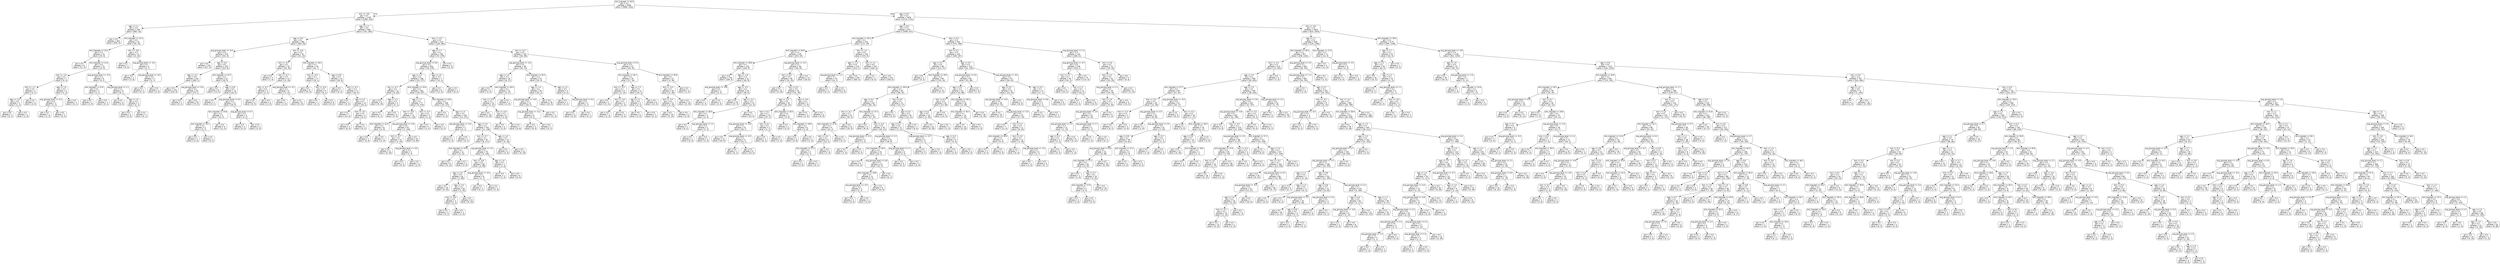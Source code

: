 digraph Tree {
node [shape=box, style="rounded", color="black", fontname="helvetica"] ;
edge [fontname="helvetica"] ;
0 [label="bmi_imputed <= 26.9\ngini = 0.5\nsamples = 4002\nvalue = [3080, 3161]"] ;
1 [label="bmi <= -0.8\ngini = 0.4\nsamples = 1126\nvalue = [1366, 410]"] ;
0 -> 1 [labeldistance=2.5, labelangle=45, headlabel="True"] ;
2 [label="age <= 1.1\ngini = 0.0\nsamples = 436\nvalue = [665, 16]"] ;
1 -> 2 ;
3 [label="gini = 0.0\nsamples = 402\nvalue = [635, 0]"] ;
2 -> 3 ;
4 [label="bmi_imputed <= 22.4\ngini = 0.5\nsamples = 34\nvalue = [30, 16]"] ;
2 -> 4 ;
5 [label="bmi_imputed <= 20.2\ngini = 0.3\nsamples = 23\nvalue = [25, 6]"] ;
4 -> 5 ;
6 [label="gini = 0.0\nsamples = 8\nvalue = [11, 0]"] ;
5 -> 6 ;
7 [label="bmi_imputed <= 21.6\ngini = 0.4\nsamples = 15\nvalue = [14, 6]"] ;
5 -> 7 ;
8 [label="bmi <= -1.0\ngini = 0.5\nsamples = 7\nvalue = [5, 4]"] ;
7 -> 8 ;
9 [label="bmi <= -1.1\ngini = 0.3\nsamples = 4\nvalue = [4, 1]"] ;
8 -> 9 ;
10 [label="age <= 1.6\ngini = 0.5\nsamples = 2\nvalue = [1, 1]"] ;
9 -> 10 ;
11 [label="gini = 0.0\nsamples = 1\nvalue = [0, 1]"] ;
10 -> 11 ;
12 [label="gini = 0.0\nsamples = 1\nvalue = [1, 0]"] ;
10 -> 12 ;
13 [label="gini = 0.0\nsamples = 2\nvalue = [3, 0]"] ;
9 -> 13 ;
14 [label="age <= 1.6\ngini = 0.4\nsamples = 3\nvalue = [1, 3]"] ;
8 -> 14 ;
15 [label="avg_glucose_level <= -0.2\ngini = 0.4\nsamples = 2\nvalue = [1, 2]"] ;
14 -> 15 ;
16 [label="gini = 0.0\nsamples = 1\nvalue = [1, 0]"] ;
15 -> 16 ;
17 [label="gini = 0.0\nsamples = 1\nvalue = [0, 2]"] ;
15 -> 17 ;
18 [label="gini = 0.0\nsamples = 1\nvalue = [0, 1]"] ;
14 -> 18 ;
19 [label="avg_glucose_level <= -0.4\ngini = 0.3\nsamples = 8\nvalue = [9, 2]"] ;
7 -> 19 ;
20 [label="bmi_imputed <= 22.0\ngini = 0.5\nsamples = 2\nvalue = [1, 1]"] ;
19 -> 20 ;
21 [label="gini = 0.0\nsamples = 1\nvalue = [1, 0]"] ;
20 -> 21 ;
22 [label="gini = 0.0\nsamples = 1\nvalue = [0, 1]"] ;
20 -> 22 ;
23 [label="avg_glucose_level <= 1.1\ngini = 0.2\nsamples = 6\nvalue = [8, 1]"] ;
19 -> 23 ;
24 [label="gini = 0.0\nsamples = 3\nvalue = [6, 0]"] ;
23 -> 24 ;
25 [label="age <= 1.6\ngini = 0.4\nsamples = 3\nvalue = [2, 1]"] ;
23 -> 25 ;
26 [label="gini = 0.0\nsamples = 2\nvalue = [2, 0]"] ;
25 -> 26 ;
27 [label="gini = 0.0\nsamples = 1\nvalue = [0, 1]"] ;
25 -> 27 ;
28 [label="bmi <= -0.8\ngini = 0.4\nsamples = 11\nvalue = [5, 10]"] ;
4 -> 28 ;
29 [label="gini = 0.0\nsamples = 7\nvalue = [0, 9]"] ;
28 -> 29 ;
30 [label="avg_glucose_level <= -0.4\ngini = 0.3\nsamples = 4\nvalue = [5, 1]"] ;
28 -> 30 ;
31 [label="gini = 0.0\nsamples = 2\nvalue = [3, 0]"] ;
30 -> 31 ;
32 [label="avg_glucose_level <= -0.0\ngini = 0.4\nsamples = 2\nvalue = [2, 1]"] ;
30 -> 32 ;
33 [label="gini = 0.0\nsamples = 1\nvalue = [0, 1]"] ;
32 -> 33 ;
34 [label="gini = 0.0\nsamples = 1\nvalue = [2, 0]"] ;
32 -> 34 ;
35 [label="age <= 1.1\ngini = 0.5\nsamples = 690\nvalue = [701, 394]"] ;
1 -> 35 ;
36 [label="age <= 0.8\ngini = 0.1\nsamples = 380\nvalue = [583, 29]"] ;
35 -> 36 ;
37 [label="avg_glucose_level <= -0.5\ngini = 0.0\nsamples = 335\nvalue = [531, 6]"] ;
36 -> 37 ;
38 [label="gini = 0.0\nsamples = 132\nvalue = [217, 0]"] ;
37 -> 38 ;
39 [label="age <= 0.6\ngini = 0.0\nsamples = 203\nvalue = [314, 6]"] ;
37 -> 39 ;
40 [label="age <= -0.1\ngini = 0.0\nsamples = 181\nvalue = [285, 1]"] ;
39 -> 40 ;
41 [label="gini = 0.0\nsamples = 135\nvalue = [210, 0]"] ;
40 -> 41 ;
42 [label="avg_glucose_level <= -0.5\ngini = 0.0\nsamples = 46\nvalue = [75, 1]"] ;
40 -> 42 ;
43 [label="gini = 0.0\nsamples = 1\nvalue = [0, 1]"] ;
42 -> 43 ;
44 [label="gini = 0.0\nsamples = 45\nvalue = [75, 0]"] ;
42 -> 44 ;
45 [label="bmi_imputed <= 23.7\ngini = 0.3\nsamples = 22\nvalue = [29, 5]"] ;
39 -> 45 ;
46 [label="gini = 0.0\nsamples = 8\nvalue = [13, 0]"] ;
45 -> 46 ;
47 [label="age <= 0.6\ngini = 0.4\nsamples = 14\nvalue = [16, 5]"] ;
45 -> 47 ;
48 [label="gini = 0.0\nsamples = 1\nvalue = [0, 1]"] ;
47 -> 48 ;
49 [label="avg_glucose_level <= 0.2\ngini = 0.3\nsamples = 13\nvalue = [16, 4]"] ;
47 -> 49 ;
50 [label="bmi_imputed <= 25.8\ngini = 0.2\nsamples = 9\nvalue = [14, 2]"] ;
49 -> 50 ;
51 [label="bmi_imputed <= 25.1\ngini = 0.5\nsamples = 3\nvalue = [3, 2]"] ;
50 -> 51 ;
52 [label="gini = 0.0\nsamples = 2\nvalue = [3, 0]"] ;
51 -> 52 ;
53 [label="gini = 0.0\nsamples = 1\nvalue = [0, 2]"] ;
51 -> 53 ;
54 [label="gini = 0.0\nsamples = 6\nvalue = [11, 0]"] ;
50 -> 54 ;
55 [label="avg_glucose_level <= 0.7\ngini = 0.5\nsamples = 4\nvalue = [2, 2]"] ;
49 -> 55 ;
56 [label="gini = 0.0\nsamples = 2\nvalue = [0, 2]"] ;
55 -> 56 ;
57 [label="gini = 0.0\nsamples = 2\nvalue = [2, 0]"] ;
55 -> 57 ;
58 [label="bmi <= -0.6\ngini = 0.4\nsamples = 45\nvalue = [52, 23]"] ;
36 -> 58 ;
59 [label="bmi <= -0.7\ngini = 0.5\nsamples = 16\nvalue = [10, 16]"] ;
58 -> 59 ;
60 [label="gini = 0.0\nsamples = 3\nvalue = [7, 0]"] ;
59 -> 60 ;
61 [label="bmi <= -0.7\ngini = 0.3\nsamples = 13\nvalue = [3, 16]"] ;
59 -> 61 ;
62 [label="bmi <= -0.7\ngini = 0.5\nsamples = 4\nvalue = [2, 3]"] ;
61 -> 62 ;
63 [label="gini = 0.0\nsamples = 2\nvalue = [0, 3]"] ;
62 -> 63 ;
64 [label="gini = 0.0\nsamples = 2\nvalue = [2, 0]"] ;
62 -> 64 ;
65 [label="avg_glucose_level <= -0.1\ngini = 0.1\nsamples = 9\nvalue = [1, 13]"] ;
61 -> 65 ;
66 [label="gini = 0.0\nsamples = 1\nvalue = [1, 0]"] ;
65 -> 66 ;
67 [label="gini = 0.0\nsamples = 8\nvalue = [0, 13]"] ;
65 -> 67 ;
68 [label="bmi_imputed <= 26.2\ngini = 0.2\nsamples = 29\nvalue = [42, 7]"] ;
58 -> 68 ;
69 [label="bmi <= -0.5\ngini = 0.1\nsamples = 17\nvalue = [24, 1]"] ;
68 -> 69 ;
70 [label="gini = 0.0\nsamples = 8\nvalue = [15, 0]"] ;
69 -> 70 ;
71 [label="bmi <= -0.4\ngini = 0.2\nsamples = 9\nvalue = [9, 1]"] ;
69 -> 71 ;
72 [label="gini = 0.0\nsamples = 1\nvalue = [0, 1]"] ;
71 -> 72 ;
73 [label="gini = 0.0\nsamples = 8\nvalue = [9, 0]"] ;
71 -> 73 ;
74 [label="age <= 0.8\ngini = 0.4\nsamples = 12\nvalue = [18, 6]"] ;
68 -> 74 ;
75 [label="gini = 0.0\nsamples = 1\nvalue = [0, 2]"] ;
74 -> 75 ;
76 [label="bmi <= -0.3\ngini = 0.3\nsamples = 11\nvalue = [18, 4]"] ;
74 -> 76 ;
77 [label="gini = 0.0\nsamples = 1\nvalue = [0, 2]"] ;
76 -> 77 ;
78 [label="age <= 1.0\ngini = 0.2\nsamples = 10\nvalue = [18, 2]"] ;
76 -> 78 ;
79 [label="gini = 0.0\nsamples = 7\nvalue = [12, 0]"] ;
78 -> 79 ;
80 [label="bmi <= -0.3\ngini = 0.4\nsamples = 3\nvalue = [6, 2]"] ;
78 -> 80 ;
81 [label="gini = 0.0\nsamples = 2\nvalue = [6, 0]"] ;
80 -> 81 ;
82 [label="gini = 0.0\nsamples = 1\nvalue = [0, 2]"] ;
80 -> 82 ;
83 [label="bmi <= -0.5\ngini = 0.4\nsamples = 310\nvalue = [118, 365]"] ;
35 -> 83 ;
84 [label="age <= 1.7\ngini = 0.2\nsamples = 205\nvalue = [37, 279]"] ;
83 -> 84 ;
85 [label="avg_glucose_level <= 0.6\ngini = 0.2\nsamples = 203\nvalue = [35, 279]"] ;
84 -> 85 ;
86 [label="age <= 1.3\ngini = 0.1\nsamples = 196\nvalue = [23, 277]"] ;
85 -> 86 ;
87 [label="bmi <= -0.7\ngini = 0.3\nsamples = 13\nvalue = [5, 20]"] ;
86 -> 87 ;
88 [label="gini = 0.0\nsamples = 9\nvalue = [0, 19]"] ;
87 -> 88 ;
89 [label="age <= 1.3\ngini = 0.3\nsamples = 4\nvalue = [5, 1]"] ;
87 -> 89 ;
90 [label="gini = 0.0\nsamples = 1\nvalue = [0, 1]"] ;
89 -> 90 ;
91 [label="gini = 0.0\nsamples = 3\nvalue = [5, 0]"] ;
89 -> 91 ;
92 [label="bmi_imputed <= 23.6\ngini = 0.1\nsamples = 183\nvalue = [18, 257]"] ;
86 -> 92 ;
93 [label="age <= 1.7\ngini = 0.1\nsamples = 77\nvalue = [4, 120]"] ;
92 -> 93 ;
94 [label="bmi <= -0.8\ngini = 0.0\nsamples = 75\nvalue = [3, 118]"] ;
93 -> 94 ;
95 [label="bmi_imputed <= 22.9\ngini = 0.3\nsamples = 8\nvalue = [2, 9]"] ;
94 -> 95 ;
96 [label="gini = 0.0\nsamples = 7\nvalue = [0, 9]"] ;
95 -> 96 ;
97 [label="gini = 0.0\nsamples = 1\nvalue = [2, 0]"] ;
95 -> 97 ;
98 [label="avg_glucose_level <= -0.6\ngini = 0.0\nsamples = 67\nvalue = [1, 109]"] ;
94 -> 98 ;
99 [label="bmi <= -0.7\ngini = 0.1\nsamples = 14\nvalue = [1, 24]"] ;
98 -> 99 ;
100 [label="gini = 0.0\nsamples = 11\nvalue = [0, 20]"] ;
99 -> 100 ;
101 [label="avg_glucose_level <= -0.6\ngini = 0.3\nsamples = 3\nvalue = [1, 4]"] ;
99 -> 101 ;
102 [label="gini = 0.0\nsamples = 2\nvalue = [0, 4]"] ;
101 -> 102 ;
103 [label="gini = 0.0\nsamples = 1\nvalue = [1, 0]"] ;
101 -> 103 ;
104 [label="gini = 0.0\nsamples = 53\nvalue = [0, 85]"] ;
98 -> 104 ;
105 [label="bmi <= -0.7\ngini = 0.4\nsamples = 2\nvalue = [1, 2]"] ;
93 -> 105 ;
106 [label="gini = 0.0\nsamples = 1\nvalue = [1, 0]"] ;
105 -> 106 ;
107 [label="gini = 0.0\nsamples = 1\nvalue = [0, 2]"] ;
105 -> 107 ;
108 [label="bmi_imputed <= 23.6\ngini = 0.2\nsamples = 106\nvalue = [14, 137]"] ;
92 -> 108 ;
109 [label="gini = 0.0\nsamples = 1\nvalue = [1, 0]"] ;
108 -> 109 ;
110 [label="age <= 1.4\ngini = 0.2\nsamples = 105\nvalue = [13, 137]"] ;
108 -> 110 ;
111 [label="avg_glucose_level <= -0.2\ngini = 0.4\nsamples = 3\nvalue = [2, 1]"] ;
110 -> 111 ;
112 [label="gini = 0.0\nsamples = 2\nvalue = [2, 0]"] ;
111 -> 112 ;
113 [label="gini = 0.0\nsamples = 1\nvalue = [0, 1]"] ;
111 -> 113 ;
114 [label="age <= 1.6\ngini = 0.1\nsamples = 102\nvalue = [11, 136]"] ;
110 -> 114 ;
115 [label="bmi <= -0.7\ngini = 0.1\nsamples = 87\nvalue = [6, 117]"] ;
114 -> 115 ;
116 [label="bmi_imputed <= 23.8\ngini = 0.3\nsamples = 11\nvalue = [3, 12]"] ;
115 -> 116 ;
117 [label="gini = 0.0\nsamples = 9\nvalue = [0, 12]"] ;
116 -> 117 ;
118 [label="gini = 0.0\nsamples = 2\nvalue = [3, 0]"] ;
116 -> 118 ;
119 [label="avg_glucose_level <= -0.1\ngini = 0.1\nsamples = 76\nvalue = [3, 105]"] ;
115 -> 119 ;
120 [label="bmi <= -0.6\ngini = 0.0\nsamples = 69\nvalue = [2, 96]"] ;
119 -> 120 ;
121 [label="age <= 1.6\ngini = 0.0\nsamples = 61\nvalue = [1, 89]"] ;
120 -> 121 ;
122 [label="gini = 0.0\nsamples = 35\nvalue = [0, 54]"] ;
121 -> 122 ;
123 [label="age <= 1.6\ngini = 0.1\nsamples = 26\nvalue = [1, 35]"] ;
121 -> 123 ;
124 [label="bmi <= -0.6\ngini = 0.4\nsamples = 3\nvalue = [1, 2]"] ;
123 -> 124 ;
125 [label="gini = 0.0\nsamples = 2\nvalue = [0, 2]"] ;
124 -> 125 ;
126 [label="gini = 0.0\nsamples = 1\nvalue = [1, 0]"] ;
124 -> 126 ;
127 [label="gini = 0.0\nsamples = 23\nvalue = [0, 33]"] ;
123 -> 127 ;
128 [label="avg_glucose_level <= -0.4\ngini = 0.2\nsamples = 8\nvalue = [1, 7]"] ;
120 -> 128 ;
129 [label="gini = 0.0\nsamples = 7\nvalue = [0, 7]"] ;
128 -> 129 ;
130 [label="gini = 0.0\nsamples = 1\nvalue = [1, 0]"] ;
128 -> 130 ;
131 [label="age <= 1.6\ngini = 0.2\nsamples = 7\nvalue = [1, 9]"] ;
119 -> 131 ;
132 [label="gini = 0.0\nsamples = 1\nvalue = [1, 0]"] ;
131 -> 132 ;
133 [label="gini = 0.0\nsamples = 6\nvalue = [0, 9]"] ;
131 -> 133 ;
134 [label="age <= 1.6\ngini = 0.3\nsamples = 15\nvalue = [5, 19]"] ;
114 -> 134 ;
135 [label="gini = 0.0\nsamples = 3\nvalue = [5, 0]"] ;
134 -> 135 ;
136 [label="gini = 0.0\nsamples = 12\nvalue = [0, 19]"] ;
134 -> 136 ;
137 [label="age <= 1.6\ngini = 0.2\nsamples = 7\nvalue = [12, 2]"] ;
85 -> 137 ;
138 [label="gini = 0.0\nsamples = 6\nvalue = [12, 0]"] ;
137 -> 138 ;
139 [label="gini = 0.0\nsamples = 1\nvalue = [0, 2]"] ;
137 -> 139 ;
140 [label="gini = 0.0\nsamples = 2\nvalue = [2, 0]"] ;
84 -> 140 ;
141 [label="bmi <= -0.3\ngini = 0.5\nsamples = 105\nvalue = [81, 86]"] ;
83 -> 141 ;
142 [label="avg_glucose_level <= -0.5\ngini = 0.4\nsamples = 58\nvalue = [61, 31]"] ;
141 -> 142 ;
143 [label="age <= 1.4\ngini = 0.3\nsamples = 25\nvalue = [6, 27]"] ;
142 -> 143 ;
144 [label="gini = 0.0\nsamples = 2\nvalue = [3, 0]"] ;
143 -> 144 ;
145 [label="bmi_imputed <= 26.4\ngini = 0.2\nsamples = 23\nvalue = [3, 27]"] ;
143 -> 145 ;
146 [label="bmi <= -0.5\ngini = 0.1\nsamples = 22\nvalue = [2, 27]"] ;
145 -> 146 ;
147 [label="gini = 0.0\nsamples = 13\nvalue = [0, 19]"] ;
146 -> 147 ;
148 [label="bmi <= -0.4\ngini = 0.3\nsamples = 9\nvalue = [2, 8]"] ;
146 -> 148 ;
149 [label="gini = 0.0\nsamples = 2\nvalue = [2, 0]"] ;
148 -> 149 ;
150 [label="gini = 0.0\nsamples = 7\nvalue = [0, 8]"] ;
148 -> 150 ;
151 [label="gini = 0.0\nsamples = 1\nvalue = [1, 0]"] ;
145 -> 151 ;
152 [label="bmi_imputed <= 26.3\ngini = 0.1\nsamples = 33\nvalue = [55, 4]"] ;
142 -> 152 ;
153 [label="age <= 1.4\ngini = 0.1\nsamples = 29\nvalue = [52, 2]"] ;
152 -> 153 ;
154 [label="avg_glucose_level <= -0.0\ngini = 0.2\nsamples = 13\nvalue = [20, 2]"] ;
153 -> 154 ;
155 [label="avg_glucose_level <= -0.2\ngini = 0.3\nsamples = 6\nvalue = [9, 2]"] ;
154 -> 155 ;
156 [label="gini = 0.0\nsamples = 5\nvalue = [9, 0]"] ;
155 -> 156 ;
157 [label="gini = 0.0\nsamples = 1\nvalue = [0, 2]"] ;
155 -> 157 ;
158 [label="gini = 0.0\nsamples = 7\nvalue = [11, 0]"] ;
154 -> 158 ;
159 [label="gini = 0.0\nsamples = 16\nvalue = [32, 0]"] ;
153 -> 159 ;
160 [label="age <= 1.4\ngini = 0.5\nsamples = 4\nvalue = [3, 2]"] ;
152 -> 160 ;
161 [label="gini = 0.0\nsamples = 1\nvalue = [0, 1]"] ;
160 -> 161 ;
162 [label="avg_glucose_level <= 0.3\ngini = 0.4\nsamples = 3\nvalue = [3, 1]"] ;
160 -> 162 ;
163 [label="gini = 0.0\nsamples = 2\nvalue = [3, 0]"] ;
162 -> 163 ;
164 [label="gini = 0.0\nsamples = 1\nvalue = [0, 1]"] ;
162 -> 164 ;
165 [label="avg_glucose_level <= 0.2\ngini = 0.4\nsamples = 47\nvalue = [20, 55]"] ;
141 -> 165 ;
166 [label="bmi_imputed <= 26.7\ngini = 0.5\nsamples = 20\nvalue = [17, 16]"] ;
165 -> 166 ;
167 [label="bmi <= -0.3\ngini = 0.1\nsamples = 9\nvalue = [1, 15]"] ;
166 -> 167 ;
168 [label="gini = 0.0\nsamples = 5\nvalue = [0, 11]"] ;
167 -> 168 ;
169 [label="bmi <= -0.3\ngini = 0.3\nsamples = 4\nvalue = [1, 4]"] ;
167 -> 169 ;
170 [label="gini = 0.0\nsamples = 1\nvalue = [1, 0]"] ;
169 -> 170 ;
171 [label="gini = 0.0\nsamples = 3\nvalue = [0, 4]"] ;
169 -> 171 ;
172 [label="age <= 1.3\ngini = 0.1\nsamples = 11\nvalue = [16, 1]"] ;
166 -> 172 ;
173 [label="age <= 1.2\ngini = 0.4\nsamples = 3\nvalue = [3, 1]"] ;
172 -> 173 ;
174 [label="gini = 0.0\nsamples = 2\nvalue = [3, 0]"] ;
173 -> 174 ;
175 [label="gini = 0.0\nsamples = 1\nvalue = [0, 1]"] ;
173 -> 175 ;
176 [label="gini = 0.0\nsamples = 8\nvalue = [13, 0]"] ;
172 -> 176 ;
177 [label="bmi_imputed <= 26.9\ngini = 0.1\nsamples = 27\nvalue = [3, 39]"] ;
165 -> 177 ;
178 [label="bmi <= -0.3\ngini = 0.1\nsamples = 26\nvalue = [2, 39]"] ;
177 -> 178 ;
179 [label="bmi <= -0.3\ngini = 0.2\nsamples = 12\nvalue = [2, 15]"] ;
178 -> 179 ;
180 [label="gini = 0.0\nsamples = 10\nvalue = [0, 15]"] ;
179 -> 180 ;
181 [label="gini = 0.0\nsamples = 2\nvalue = [2, 0]"] ;
179 -> 181 ;
182 [label="gini = 0.0\nsamples = 14\nvalue = [0, 24]"] ;
178 -> 182 ;
183 [label="gini = 0.0\nsamples = 1\nvalue = [1, 0]"] ;
177 -> 183 ;
184 [label="age <= 0.5\ngini = 0.5\nsamples = 2876\nvalue = [1714, 2751]"] ;
0 -> 184 [labeldistance=2.5, labelangle=-45, headlabel="False"] ;
185 [label="age <= 0.0\ngini = 0.3\nsamples = 873\nvalue = [1099, 247]"] ;
184 -> 185 ;
186 [label="bmi_imputed <= 30.2\ngini = 0.1\nsamples = 510\nvalue = [727, 49]"] ;
185 -> 186 ;
187 [label="bmi_imputed <= 28.9\ngini = 0.3\nsamples = 194\nvalue = [253, 44]"] ;
186 -> 187 ;
188 [label="bmi_imputed <= 28.8\ngini = 0.1\nsamples = 135\nvalue = [204, 9]"] ;
187 -> 188 ;
189 [label="gini = 0.0\nsamples = 103\nvalue = [164, 0]"] ;
188 -> 189 ;
190 [label="age <= -1.8\ngini = 0.3\nsamples = 32\nvalue = [40, 9]"] ;
188 -> 190 ;
191 [label="avg_glucose_level <= -0.8\ngini = 0.5\nsamples = 3\nvalue = [2, 3]"] ;
190 -> 191 ;
192 [label="gini = 0.0\nsamples = 1\nvalue = [0, 3]"] ;
191 -> 192 ;
193 [label="gini = 0.0\nsamples = 2\nvalue = [2, 0]"] ;
191 -> 193 ;
194 [label="age <= -0.3\ngini = 0.2\nsamples = 29\nvalue = [38, 6]"] ;
190 -> 194 ;
195 [label="gini = 0.0\nsamples = 19\nvalue = [27, 0]"] ;
194 -> 195 ;
196 [label="age <= -0.2\ngini = 0.5\nsamples = 10\nvalue = [11, 6]"] ;
194 -> 196 ;
197 [label="bmi_imputed <= 28.9\ngini = 0.2\nsamples = 3\nvalue = [1, 6]"] ;
196 -> 197 ;
198 [label="gini = 0.0\nsamples = 1\nvalue = [0, 2]"] ;
197 -> 198 ;
199 [label="avg_glucose_level <= 1.2\ngini = 0.3\nsamples = 2\nvalue = [1, 4]"] ;
197 -> 199 ;
200 [label="gini = 0.0\nsamples = 1\nvalue = [0, 4]"] ;
199 -> 200 ;
201 [label="gini = 0.0\nsamples = 1\nvalue = [1, 0]"] ;
199 -> 201 ;
202 [label="gini = 0.0\nsamples = 7\nvalue = [10, 0]"] ;
196 -> 202 ;
203 [label="avg_glucose_level <= -0.1\ngini = 0.5\nsamples = 59\nvalue = [49, 35]"] ;
187 -> 203 ;
204 [label="bmi <= 0.0\ngini = 0.5\nsamples = 46\nvalue = [31, 35]"] ;
203 -> 204 ;
205 [label="gini = 0.0\nsamples = 11\nvalue = [0, 16]"] ;
204 -> 205 ;
206 [label="bmi <= 0.2\ngini = 0.5\nsamples = 35\nvalue = [31, 19]"] ;
204 -> 206 ;
207 [label="age <= -0.1\ngini = 0.4\nsamples = 30\nvalue = [30, 10]"] ;
206 -> 207 ;
208 [label="bmi <= 0.1\ngini = 0.1\nsamples = 23\nvalue = [27, 2]"] ;
207 -> 208 ;
209 [label="avg_glucose_level <= -0.6\ngini = 0.1\nsamples = 21\nvalue = [26, 1]"] ;
208 -> 209 ;
210 [label="gini = 0.0\nsamples = 12\nvalue = [16, 0]"] ;
209 -> 210 ;
211 [label="avg_glucose_level <= -0.5\ngini = 0.2\nsamples = 9\nvalue = [10, 1]"] ;
209 -> 211 ;
212 [label="gini = 0.0\nsamples = 1\nvalue = [0, 1]"] ;
211 -> 212 ;
213 [label="gini = 0.0\nsamples = 8\nvalue = [10, 0]"] ;
211 -> 213 ;
214 [label="bmi <= 0.1\ngini = 0.5\nsamples = 2\nvalue = [1, 1]"] ;
208 -> 214 ;
215 [label="gini = 0.0\nsamples = 1\nvalue = [0, 1]"] ;
214 -> 215 ;
216 [label="gini = 0.0\nsamples = 1\nvalue = [1, 0]"] ;
214 -> 216 ;
217 [label="bmi_imputed <= 29.3\ngini = 0.4\nsamples = 7\nvalue = [3, 8]"] ;
207 -> 217 ;
218 [label="gini = 0.0\nsamples = 1\nvalue = [2, 0]"] ;
217 -> 218 ;
219 [label="bmi_imputed <= 29.9\ngini = 0.2\nsamples = 6\nvalue = [1, 8]"] ;
217 -> 219 ;
220 [label="gini = 0.0\nsamples = 5\nvalue = [0, 8]"] ;
219 -> 220 ;
221 [label="gini = 0.0\nsamples = 1\nvalue = [1, 0]"] ;
219 -> 221 ;
222 [label="age <= -0.4\ngini = 0.2\nsamples = 5\nvalue = [1, 9]"] ;
206 -> 222 ;
223 [label="gini = 0.0\nsamples = 1\nvalue = [1, 0]"] ;
222 -> 223 ;
224 [label="gini = 0.0\nsamples = 4\nvalue = [0, 9]"] ;
222 -> 224 ;
225 [label="gini = 0.0\nsamples = 13\nvalue = [18, 0]"] ;
203 -> 225 ;
226 [label="bmi <= 1.3\ngini = 0.0\nsamples = 316\nvalue = [474, 5]"] ;
186 -> 226 ;
227 [label="age <= -1.3\ngini = 0.0\nsamples = 214\nvalue = [314, 1]"] ;
226 -> 227 ;
228 [label="avg_glucose_level <= -1.1\ngini = 0.1\nsamples = 10\nvalue = [14, 1]"] ;
227 -> 228 ;
229 [label="gini = 0.0\nsamples = 1\nvalue = [0, 1]"] ;
228 -> 229 ;
230 [label="gini = 0.0\nsamples = 9\nvalue = [14, 0]"] ;
228 -> 230 ;
231 [label="gini = 0.0\nsamples = 204\nvalue = [300, 0]"] ;
227 -> 231 ;
232 [label="bmi <= 1.3\ngini = 0.0\nsamples = 102\nvalue = [160, 4]"] ;
226 -> 232 ;
233 [label="gini = 0.0\nsamples = 1\nvalue = [0, 4]"] ;
232 -> 233 ;
234 [label="gini = 0.0\nsamples = 101\nvalue = [160, 0]"] ;
232 -> 234 ;
235 [label="bmi <= 0.4\ngini = 0.5\nsamples = 363\nvalue = [372, 198]"] ;
185 -> 235 ;
236 [label="bmi <= 0.1\ngini = 0.5\nsamples = 220\nvalue = [184, 167]"] ;
235 -> 236 ;
237 [label="age <= 0.1\ngini = 0.4\nsamples = 98\nvalue = [123, 37]"] ;
236 -> 237 ;
238 [label="gini = 0.0\nsamples = 2\nvalue = [0, 5]"] ;
237 -> 238 ;
239 [label="bmi_imputed <= 29.5\ngini = 0.3\nsamples = 96\nvalue = [123, 32]"] ;
237 -> 239 ;
240 [label="bmi_imputed <= 29.0\ngini = 0.4\nsamples = 85\nvalue = [96, 32]"] ;
239 -> 240 ;
241 [label="age <= 0.4\ngini = 0.3\nsamples = 63\nvalue = [82, 15]"] ;
240 -> 241 ;
242 [label="bmi <= -0.1\ngini = 0.1\nsamples = 31\nvalue = [45, 2]"] ;
241 -> 242 ;
243 [label="bmi_imputed <= 27.8\ngini = 0.3\nsamples = 9\nvalue = [10, 2]"] ;
242 -> 243 ;
244 [label="bmi <= -0.2\ngini = 0.2\nsamples = 8\nvalue = [10, 1]"] ;
243 -> 244 ;
245 [label="bmi_imputed <= 27.2\ngini = 0.4\nsamples = 3\nvalue = [3, 1]"] ;
244 -> 245 ;
246 [label="gini = 0.0\nsamples = 2\nvalue = [3, 0]"] ;
245 -> 246 ;
247 [label="gini = 0.0\nsamples = 1\nvalue = [0, 1]"] ;
245 -> 247 ;
248 [label="gini = 0.0\nsamples = 5\nvalue = [7, 0]"] ;
244 -> 248 ;
249 [label="gini = 0.0\nsamples = 1\nvalue = [0, 1]"] ;
243 -> 249 ;
250 [label="gini = 0.0\nsamples = 22\nvalue = [35, 0]"] ;
242 -> 250 ;
251 [label="bmi_imputed <= 27.2\ngini = 0.4\nsamples = 32\nvalue = [37, 13]"] ;
241 -> 251 ;
252 [label="gini = 0.0\nsamples = 3\nvalue = [8, 0]"] ;
251 -> 252 ;
253 [label="bmi <= -0.2\ngini = 0.4\nsamples = 29\nvalue = [29, 13]"] ;
251 -> 253 ;
254 [label="avg_glucose_level <= -0.3\ngini = 0.3\nsamples = 4\nvalue = [1, 5]"] ;
253 -> 254 ;
255 [label="gini = 0.0\nsamples = 1\nvalue = [1, 0]"] ;
254 -> 255 ;
256 [label="gini = 0.0\nsamples = 3\nvalue = [0, 5]"] ;
254 -> 256 ;
257 [label="avg_glucose_level <= 1.3\ngini = 0.3\nsamples = 25\nvalue = [28, 8]"] ;
253 -> 257 ;
258 [label="bmi_imputed <= 28.4\ngini = 0.2\nsamples = 19\nvalue = [25, 3]"] ;
257 -> 258 ;
259 [label="gini = 0.0\nsamples = 6\nvalue = [10, 0]"] ;
258 -> 259 ;
260 [label="avg_glucose_level <= 0.8\ngini = 0.3\nsamples = 13\nvalue = [15, 3]"] ;
258 -> 260 ;
261 [label="bmi_imputed <= 28.6\ngini = 0.2\nsamples = 12\nvalue = [15, 2]"] ;
260 -> 261 ;
262 [label="avg_glucose_level <= -0.5\ngini = 0.4\nsamples = 3\nvalue = [1, 2]"] ;
261 -> 262 ;
263 [label="gini = 0.0\nsamples = 2\nvalue = [0, 2]"] ;
262 -> 263 ;
264 [label="gini = 0.0\nsamples = 1\nvalue = [1, 0]"] ;
262 -> 264 ;
265 [label="gini = 0.0\nsamples = 9\nvalue = [14, 0]"] ;
261 -> 265 ;
266 [label="gini = 0.0\nsamples = 1\nvalue = [0, 1]"] ;
260 -> 266 ;
267 [label="avg_glucose_level <= 1.7\ngini = 0.5\nsamples = 6\nvalue = [3, 5]"] ;
257 -> 267 ;
268 [label="gini = 0.0\nsamples = 4\nvalue = [0, 5]"] ;
267 -> 268 ;
269 [label="gini = 0.0\nsamples = 2\nvalue = [3, 0]"] ;
267 -> 269 ;
270 [label="bmi <= 0.0\ngini = 0.5\nsamples = 22\nvalue = [14, 17]"] ;
240 -> 270 ;
271 [label="gini = 0.0\nsamples = 4\nvalue = [0, 6]"] ;
270 -> 271 ;
272 [label="age <= 0.4\ngini = 0.5\nsamples = 18\nvalue = [14, 11]"] ;
270 -> 272 ;
273 [label="age <= 0.1\ngini = 0.4\nsamples = 11\nvalue = [5, 11]"] ;
272 -> 273 ;
274 [label="avg_glucose_level <= -0.7\ngini = 0.2\nsamples = 5\nvalue = [1, 7]"] ;
273 -> 274 ;
275 [label="gini = 0.0\nsamples = 4\nvalue = [0, 7]"] ;
274 -> 275 ;
276 [label="gini = 0.0\nsamples = 1\nvalue = [1, 0]"] ;
274 -> 276 ;
277 [label="age <= 0.3\ngini = 0.5\nsamples = 6\nvalue = [4, 4]"] ;
273 -> 277 ;
278 [label="gini = 0.0\nsamples = 3\nvalue = [4, 0]"] ;
277 -> 278 ;
279 [label="gini = 0.0\nsamples = 3\nvalue = [0, 4]"] ;
277 -> 279 ;
280 [label="gini = 0.0\nsamples = 7\nvalue = [9, 0]"] ;
272 -> 280 ;
281 [label="gini = 0.0\nsamples = 11\nvalue = [27, 0]"] ;
239 -> 281 ;
282 [label="age <= 0.3\ngini = 0.4\nsamples = 122\nvalue = [61, 130]"] ;
236 -> 282 ;
283 [label="avg_glucose_level <= 0.0\ngini = 0.3\nsamples = 69\nvalue = [21, 88]"] ;
282 -> 283 ;
284 [label="age <= 0.2\ngini = 0.2\nsamples = 63\nvalue = [14, 88]"] ;
283 -> 284 ;
285 [label="bmi <= 0.3\ngini = 0.4\nsamples = 29\nvalue = [13, 39]"] ;
284 -> 285 ;
286 [label="age <= 0.2\ngini = 0.0\nsamples = 24\nvalue = [1, 39]"] ;
285 -> 286 ;
287 [label="gini = 0.0\nsamples = 23\nvalue = [0, 39]"] ;
286 -> 287 ;
288 [label="gini = 0.0\nsamples = 1\nvalue = [1, 0]"] ;
286 -> 288 ;
289 [label="gini = 0.0\nsamples = 5\nvalue = [12, 0]"] ;
285 -> 289 ;
290 [label="bmi_imputed <= 30.3\ngini = 0.0\nsamples = 34\nvalue = [1, 49]"] ;
284 -> 290 ;
291 [label="bmi_imputed <= 30.3\ngini = 0.1\nsamples = 14\nvalue = [1, 20]"] ;
290 -> 291 ;
292 [label="gini = 0.0\nsamples = 13\nvalue = [0, 20]"] ;
291 -> 292 ;
293 [label="gini = 0.0\nsamples = 1\nvalue = [1, 0]"] ;
291 -> 293 ;
294 [label="gini = 0.0\nsamples = 20\nvalue = [0, 29]"] ;
290 -> 294 ;
295 [label="gini = 0.0\nsamples = 6\nvalue = [7, 0]"] ;
283 -> 295 ;
296 [label="avg_glucose_level <= -0.0\ngini = 0.5\nsamples = 53\nvalue = [40, 42]"] ;
282 -> 296 ;
297 [label="age <= 0.5\ngini = 0.5\nsamples = 42\nvalue = [23, 41]"] ;
296 -> 297 ;
298 [label="avg_glucose_level <= -0.9\ngini = 0.4\nsamples = 38\nvalue = [17, 41]"] ;
297 -> 298 ;
299 [label="gini = 0.0\nsamples = 14\nvalue = [0, 21]"] ;
298 -> 299 ;
300 [label="avg_glucose_level <= -0.5\ngini = 0.5\nsamples = 24\nvalue = [17, 20]"] ;
298 -> 300 ;
301 [label="gini = 0.0\nsamples = 7\nvalue = [11, 0]"] ;
300 -> 301 ;
302 [label="bmi <= 0.2\ngini = 0.4\nsamples = 17\nvalue = [6, 20]"] ;
300 -> 302 ;
303 [label="bmi_imputed <= 30.0\ngini = 0.5\nsamples = 5\nvalue = [5, 4]"] ;
302 -> 303 ;
304 [label="gini = 0.0\nsamples = 3\nvalue = [0, 4]"] ;
303 -> 304 ;
305 [label="gini = 0.0\nsamples = 2\nvalue = [5, 0]"] ;
303 -> 305 ;
306 [label="bmi <= 0.4\ngini = 0.1\nsamples = 12\nvalue = [1, 16]"] ;
302 -> 306 ;
307 [label="gini = 0.0\nsamples = 7\nvalue = [0, 9]"] ;
306 -> 307 ;
308 [label="avg_glucose_level <= -0.3\ngini = 0.2\nsamples = 5\nvalue = [1, 7]"] ;
306 -> 308 ;
309 [label="gini = 0.0\nsamples = 1\nvalue = [1, 0]"] ;
308 -> 309 ;
310 [label="gini = 0.0\nsamples = 4\nvalue = [0, 7]"] ;
308 -> 310 ;
311 [label="gini = 0.0\nsamples = 4\nvalue = [6, 0]"] ;
297 -> 311 ;
312 [label="age <= 0.3\ngini = 0.1\nsamples = 11\nvalue = [17, 1]"] ;
296 -> 312 ;
313 [label="avg_glucose_level <= 0.8\ngini = 0.4\nsamples = 3\nvalue = [3, 1]"] ;
312 -> 313 ;
314 [label="gini = 0.0\nsamples = 2\nvalue = [3, 0]"] ;
313 -> 314 ;
315 [label="gini = 0.0\nsamples = 1\nvalue = [0, 1]"] ;
313 -> 315 ;
316 [label="gini = 0.0\nsamples = 8\nvalue = [14, 0]"] ;
312 -> 316 ;
317 [label="avg_glucose_level <= 1.2\ngini = 0.2\nsamples = 143\nvalue = [188, 31]"] ;
235 -> 317 ;
318 [label="avg_glucose_level <= -0.7\ngini = 0.0\nsamples = 106\nvalue = [155, 2]"] ;
317 -> 318 ;
319 [label="bmi <= 1.2\ngini = 0.1\nsamples = 30\nvalue = [41, 2]"] ;
318 -> 319 ;
320 [label="gini = 0.0\nsamples = 17\nvalue = [25, 0]"] ;
319 -> 320 ;
321 [label="bmi <= 1.2\ngini = 0.2\nsamples = 13\nvalue = [16, 2]"] ;
319 -> 321 ;
322 [label="gini = 0.0\nsamples = 1\nvalue = [0, 2]"] ;
321 -> 322 ;
323 [label="gini = 0.0\nsamples = 12\nvalue = [16, 0]"] ;
321 -> 323 ;
324 [label="gini = 0.0\nsamples = 76\nvalue = [114, 0]"] ;
318 -> 324 ;
325 [label="bmi <= 2.6\ngini = 0.5\nsamples = 37\nvalue = [33, 29]"] ;
317 -> 325 ;
326 [label="bmi <= 2.3\ngini = 0.5\nsamples = 32\nvalue = [24, 29]"] ;
325 -> 326 ;
327 [label="avg_glucose_level <= 2.1\ngini = 0.5\nsamples = 26\nvalue = [24, 16]"] ;
326 -> 327 ;
328 [label="bmi <= 1.6\ngini = 0.5\nsamples = 17\nvalue = [9, 16]"] ;
327 -> 328 ;
329 [label="avg_glucose_level <= 2.0\ngini = 0.2\nsamples = 13\nvalue = [2, 16]"] ;
328 -> 329 ;
330 [label="avg_glucose_level <= 1.5\ngini = 0.1\nsamples = 11\nvalue = [1, 15]"] ;
329 -> 330 ;
331 [label="age <= 0.3\ngini = 0.4\nsamples = 3\nvalue = [1, 3]"] ;
330 -> 331 ;
332 [label="gini = 0.0\nsamples = 2\nvalue = [0, 3]"] ;
331 -> 332 ;
333 [label="gini = 0.0\nsamples = 1\nvalue = [1, 0]"] ;
331 -> 333 ;
334 [label="gini = 0.0\nsamples = 8\nvalue = [0, 12]"] ;
330 -> 334 ;
335 [label="avg_glucose_level <= 2.1\ngini = 0.5\nsamples = 2\nvalue = [1, 1]"] ;
329 -> 335 ;
336 [label="gini = 0.0\nsamples = 1\nvalue = [1, 0]"] ;
335 -> 336 ;
337 [label="gini = 0.0\nsamples = 1\nvalue = [0, 1]"] ;
335 -> 337 ;
338 [label="gini = 0.0\nsamples = 4\nvalue = [7, 0]"] ;
328 -> 338 ;
339 [label="gini = 0.0\nsamples = 9\nvalue = [15, 0]"] ;
327 -> 339 ;
340 [label="gini = 0.0\nsamples = 6\nvalue = [0, 13]"] ;
326 -> 340 ;
341 [label="gini = 0.0\nsamples = 5\nvalue = [9, 0]"] ;
325 -> 341 ;
342 [label="bmi <= -0.0\ngini = 0.3\nsamples = 2003\nvalue = [615, 2504]"] ;
184 -> 342 ;
343 [label="age <= 1.7\ngini = 0.2\nsamples = 828\nvalue = [120, 1166]"] ;
342 -> 343 ;
344 [label="bmi_imputed <= 28.4\ngini = 0.2\nsamples = 817\nvalue = [108, 1162]"] ;
343 -> 344 ;
345 [label="bmi <= -0.1\ngini = 0.3\nsamples = 314\nvalue = [72, 401]"] ;
344 -> 345 ;
346 [label="age <= 1.0\ngini = 0.2\nsamples = 309\nvalue = [65, 401]"] ;
345 -> 346 ;
347 [label="bmi_imputed <= 27.7\ngini = 0.4\nsamples = 69\nvalue = [27, 81]"] ;
346 -> 347 ;
348 [label="bmi <= -0.2\ngini = 0.3\nsamples = 46\nvalue = [11, 64]"] ;
347 -> 348 ;
349 [label="bmi <= -0.2\ngini = 0.4\nsamples = 4\nvalue = [3, 1]"] ;
348 -> 349 ;
350 [label="gini = 0.0\nsamples = 1\nvalue = [0, 1]"] ;
349 -> 350 ;
351 [label="gini = 0.0\nsamples = 3\nvalue = [3, 0]"] ;
349 -> 351 ;
352 [label="avg_glucose_level <= -0.7\ngini = 0.2\nsamples = 42\nvalue = [8, 63]"] ;
348 -> 352 ;
353 [label="gini = 0.0\nsamples = 1\nvalue = [1, 0]"] ;
352 -> 353 ;
354 [label="avg_glucose_level <= 2.0\ngini = 0.2\nsamples = 41\nvalue = [7, 63]"] ;
352 -> 354 ;
355 [label="age <= 0.9\ngini = 0.2\nsamples = 39\nvalue = [6, 62]"] ;
354 -> 355 ;
356 [label="avg_glucose_level <= 0.8\ngini = 0.1\nsamples = 33\nvalue = [4, 58]"] ;
355 -> 356 ;
357 [label="bmi_imputed <= 27.1\ngini = 0.2\nsamples = 20\nvalue = [4, 32]"] ;
356 -> 357 ;
358 [label="gini = 0.0\nsamples = 1\nvalue = [1, 0]"] ;
357 -> 358 ;
359 [label="age <= 0.7\ngini = 0.2\nsamples = 19\nvalue = [3, 32]"] ;
357 -> 359 ;
360 [label="bmi_imputed <= 27.6\ngini = 0.5\nsamples = 5\nvalue = [3, 5]"] ;
359 -> 360 ;
361 [label="gini = 0.0\nsamples = 3\nvalue = [3, 0]"] ;
360 -> 361 ;
362 [label="gini = 0.0\nsamples = 2\nvalue = [0, 5]"] ;
360 -> 362 ;
363 [label="gini = 0.0\nsamples = 14\nvalue = [0, 27]"] ;
359 -> 363 ;
364 [label="gini = 0.0\nsamples = 13\nvalue = [0, 26]"] ;
356 -> 364 ;
365 [label="bmi_imputed <= 27.3\ngini = 0.4\nsamples = 6\nvalue = [2, 4]"] ;
355 -> 365 ;
366 [label="gini = 0.0\nsamples = 2\nvalue = [2, 0]"] ;
365 -> 366 ;
367 [label="gini = 0.0\nsamples = 4\nvalue = [0, 4]"] ;
365 -> 367 ;
368 [label="age <= 0.7\ngini = 0.5\nsamples = 2\nvalue = [1, 1]"] ;
354 -> 368 ;
369 [label="gini = 0.0\nsamples = 1\nvalue = [1, 0]"] ;
368 -> 369 ;
370 [label="gini = 0.0\nsamples = 1\nvalue = [0, 1]"] ;
368 -> 370 ;
371 [label="avg_glucose_level <= -0.5\ngini = 0.5\nsamples = 23\nvalue = [16, 17]"] ;
347 -> 371 ;
372 [label="gini = 0.0\nsamples = 5\nvalue = [9, 0]"] ;
371 -> 372 ;
373 [label="bmi <= -0.2\ngini = 0.4\nsamples = 18\nvalue = [7, 17]"] ;
371 -> 373 ;
374 [label="gini = 0.0\nsamples = 2\nvalue = [3, 0]"] ;
373 -> 374 ;
375 [label="bmi_imputed <= 28.3\ngini = 0.3\nsamples = 16\nvalue = [4, 17]"] ;
373 -> 375 ;
376 [label="age <= 0.9\ngini = 0.1\nsamples = 14\nvalue = [1, 17]"] ;
375 -> 376 ;
377 [label="gini = 0.0\nsamples = 12\nvalue = [0, 16]"] ;
376 -> 377 ;
378 [label="bmi_imputed <= 28.0\ngini = 0.5\nsamples = 2\nvalue = [1, 1]"] ;
376 -> 378 ;
379 [label="gini = 0.0\nsamples = 1\nvalue = [1, 0]"] ;
378 -> 379 ;
380 [label="gini = 0.0\nsamples = 1\nvalue = [0, 1]"] ;
378 -> 380 ;
381 [label="gini = 0.0\nsamples = 2\nvalue = [3, 0]"] ;
375 -> 381 ;
382 [label="age <= 1.5\ngini = 0.2\nsamples = 240\nvalue = [38, 320]"] ;
346 -> 382 ;
383 [label="avg_glucose_level <= 2.8\ngini = 0.2\nsamples = 187\nvalue = [37, 247]"] ;
382 -> 383 ;
384 [label="avg_glucose_level <= -0.8\ngini = 0.2\nsamples = 182\nvalue = [31, 246]"] ;
383 -> 384 ;
385 [label="gini = 0.0\nsamples = 3\nvalue = [4, 0]"] ;
384 -> 385 ;
386 [label="bmi <= -0.2\ngini = 0.2\nsamples = 179\nvalue = [27, 246]"] ;
384 -> 386 ;
387 [label="avg_glucose_level <= 2.5\ngini = 0.0\nsamples = 68\nvalue = [2, 97]"] ;
386 -> 387 ;
388 [label="bmi_imputed <= 27.0\ngini = 0.0\nsamples = 65\nvalue = [1, 93]"] ;
387 -> 388 ;
389 [label="bmi <= -0.2\ngini = 0.1\nsamples = 19\nvalue = [1, 27]"] ;
388 -> 389 ;
390 [label="gini = 0.0\nsamples = 18\nvalue = [0, 27]"] ;
389 -> 390 ;
391 [label="gini = 0.0\nsamples = 1\nvalue = [1, 0]"] ;
389 -> 391 ;
392 [label="gini = 0.0\nsamples = 46\nvalue = [0, 66]"] ;
388 -> 392 ;
393 [label="bmi <= -0.2\ngini = 0.3\nsamples = 3\nvalue = [1, 4]"] ;
387 -> 393 ;
394 [label="gini = 0.0\nsamples = 1\nvalue = [1, 0]"] ;
393 -> 394 ;
395 [label="gini = 0.0\nsamples = 2\nvalue = [0, 4]"] ;
393 -> 395 ;
396 [label="bmi_imputed <= 27.3\ngini = 0.2\nsamples = 111\nvalue = [25, 149]"] ;
386 -> 396 ;
397 [label="gini = 0.0\nsamples = 4\nvalue = [8, 0]"] ;
396 -> 397 ;
398 [label="age <= 1.5\ngini = 0.2\nsamples = 107\nvalue = [17, 149]"] ;
396 -> 398 ;
399 [label="bmi <= -0.2\ngini = 0.1\nsamples = 104\nvalue = [13, 149]"] ;
398 -> 399 ;
400 [label="gini = 0.0\nsamples = 35\nvalue = [0, 54]"] ;
399 -> 400 ;
401 [label="avg_glucose_level <= 0.2\ngini = 0.2\nsamples = 69\nvalue = [13, 95]"] ;
399 -> 401 ;
402 [label="avg_glucose_level <= -0.4\ngini = 0.5\nsamples = 23\nvalue = [13, 22]"] ;
401 -> 402 ;
403 [label="age <= 1.4\ngini = 0.2\nsamples = 16\nvalue = [3, 22]"] ;
402 -> 403 ;
404 [label="bmi <= -0.1\ngini = 0.2\nsamples = 15\nvalue = [2, 22]"] ;
403 -> 404 ;
405 [label="gini = 0.0\nsamples = 13\nvalue = [0, 22]"] ;
404 -> 405 ;
406 [label="gini = 0.0\nsamples = 2\nvalue = [2, 0]"] ;
404 -> 406 ;
407 [label="gini = 0.0\nsamples = 1\nvalue = [1, 0]"] ;
403 -> 407 ;
408 [label="gini = 0.0\nsamples = 7\nvalue = [10, 0]"] ;
402 -> 408 ;
409 [label="gini = 0.0\nsamples = 46\nvalue = [0, 73]"] ;
401 -> 409 ;
410 [label="gini = 0.0\nsamples = 3\nvalue = [4, 0]"] ;
398 -> 410 ;
411 [label="bmi <= -0.1\ngini = 0.2\nsamples = 5\nvalue = [6, 1]"] ;
383 -> 411 ;
412 [label="gini = 0.0\nsamples = 4\nvalue = [6, 0]"] ;
411 -> 412 ;
413 [label="gini = 0.0\nsamples = 1\nvalue = [0, 1]"] ;
411 -> 413 ;
414 [label="avg_glucose_level <= -0.1\ngini = 0.0\nsamples = 53\nvalue = [1, 73]"] ;
382 -> 414 ;
415 [label="gini = 0.0\nsamples = 1\nvalue = [1, 0]"] ;
414 -> 415 ;
416 [label="gini = 0.0\nsamples = 52\nvalue = [0, 73]"] ;
414 -> 416 ;
417 [label="gini = 0.0\nsamples = 5\nvalue = [7, 0]"] ;
345 -> 417 ;
418 [label="avg_glucose_level <= 3.2\ngini = 0.1\nsamples = 503\nvalue = [36, 761]"] ;
344 -> 418 ;
419 [label="avg_glucose_level <= -1.1\ngini = 0.1\nsamples = 502\nvalue = [34, 761]"] ;
418 -> 419 ;
420 [label="gini = 0.0\nsamples = 1\nvalue = [1, 0]"] ;
419 -> 420 ;
421 [label="age <= 0.7\ngini = 0.1\nsamples = 501\nvalue = [33, 761]"] ;
419 -> 421 ;
422 [label="bmi <= -0.1\ngini = 0.4\nsamples = 9\nvalue = [5, 15]"] ;
421 -> 422 ;
423 [label="avg_glucose_level <= -0.5\ngini = 0.4\nsamples = 4\nvalue = [5, 2]"] ;
422 -> 423 ;
424 [label="gini = 0.0\nsamples = 1\nvalue = [0, 2]"] ;
423 -> 424 ;
425 [label="gini = 0.0\nsamples = 3\nvalue = [5, 0]"] ;
423 -> 425 ;
426 [label="gini = 0.0\nsamples = 5\nvalue = [0, 13]"] ;
422 -> 426 ;
427 [label="bmi <= -0.1\ngini = 0.1\nsamples = 492\nvalue = [28, 746]"] ;
421 -> 427 ;
428 [label="bmi_imputed <= 28.9\ngini = 0.1\nsamples = 371\nvalue = [28, 558]"] ;
427 -> 428 ;
429 [label="gini = 0.0\nsamples = 26\nvalue = [0, 46]"] ;
428 -> 429 ;
430 [label="age <= 1.3\ngini = 0.1\nsamples = 345\nvalue = [28, 512]"] ;
428 -> 430 ;
431 [label="age <= 1.3\ngini = 0.2\nsamples = 152\nvalue = [21, 203]"] ;
430 -> 431 ;
432 [label="avg_glucose_level <= 2.7\ngini = 0.1\nsamples = 150\nvalue = [18, 203]"] ;
431 -> 432 ;
433 [label="avg_glucose_level <= -0.7\ngini = 0.1\nsamples = 148\nvalue = [15, 203]"] ;
432 -> 433 ;
434 [label="age <= 1.1\ngini = 0.4\nsamples = 7\nvalue = [4, 10]"] ;
433 -> 434 ;
435 [label="gini = 0.0\nsamples = 5\nvalue = [0, 7]"] ;
434 -> 435 ;
436 [label="age <= 1.3\ngini = 0.5\nsamples = 2\nvalue = [4, 3]"] ;
434 -> 436 ;
437 [label="gini = 0.0\nsamples = 1\nvalue = [4, 0]"] ;
436 -> 437 ;
438 [label="gini = 0.0\nsamples = 1\nvalue = [0, 3]"] ;
436 -> 438 ;
439 [label="age <= 0.8\ngini = 0.1\nsamples = 141\nvalue = [11, 193]"] ;
433 -> 439 ;
440 [label="age <= 0.8\ngini = 0.3\nsamples = 21\nvalue = [6, 29]"] ;
439 -> 440 ;
441 [label="avg_glucose_level <= 2.1\ngini = 0.2\nsamples = 19\nvalue = [3, 28]"] ;
440 -> 441 ;
442 [label="gini = 0.0\nsamples = 16\nvalue = [0, 27]"] ;
441 -> 442 ;
443 [label="age <= 0.8\ngini = 0.4\nsamples = 3\nvalue = [3, 1]"] ;
441 -> 443 ;
444 [label="gini = 0.0\nsamples = 2\nvalue = [3, 0]"] ;
443 -> 444 ;
445 [label="gini = 0.0\nsamples = 1\nvalue = [0, 1]"] ;
443 -> 445 ;
446 [label="avg_glucose_level <= 2.0\ngini = 0.4\nsamples = 2\nvalue = [3, 1]"] ;
440 -> 446 ;
447 [label="gini = 0.0\nsamples = 1\nvalue = [3, 0]"] ;
446 -> 447 ;
448 [label="gini = 0.0\nsamples = 1\nvalue = [0, 1]"] ;
446 -> 448 ;
449 [label="avg_glucose_level <= 2.2\ngini = 0.1\nsamples = 120\nvalue = [5, 164]"] ;
439 -> 449 ;
450 [label="age <= 0.9\ngini = 0.0\nsamples = 81\nvalue = [1, 117]"] ;
449 -> 450 ;
451 [label="avg_glucose_level <= -0.6\ngini = 0.2\nsamples = 9\nvalue = [1, 10]"] ;
450 -> 451 ;
452 [label="gini = 0.0\nsamples = 1\nvalue = [1, 0]"] ;
451 -> 452 ;
453 [label="gini = 0.0\nsamples = 8\nvalue = [0, 10]"] ;
451 -> 453 ;
454 [label="gini = 0.0\nsamples = 72\nvalue = [0, 107]"] ;
450 -> 454 ;
455 [label="age <= 1.1\ngini = 0.1\nsamples = 39\nvalue = [4, 47]"] ;
449 -> 455 ;
456 [label="gini = 0.0\nsamples = 19\nvalue = [0, 24]"] ;
455 -> 456 ;
457 [label="avg_glucose_level <= 2.3\ngini = 0.3\nsamples = 20\nvalue = [4, 23]"] ;
455 -> 457 ;
458 [label="avg_glucose_level <= 2.2\ngini = 0.4\nsamples = 3\nvalue = [3, 1]"] ;
457 -> 458 ;
459 [label="avg_glucose_level <= 2.2\ngini = 0.5\nsamples = 2\nvalue = [1, 1]"] ;
458 -> 459 ;
460 [label="gini = 0.0\nsamples = 1\nvalue = [1, 0]"] ;
459 -> 460 ;
461 [label="gini = 0.0\nsamples = 1\nvalue = [0, 1]"] ;
459 -> 461 ;
462 [label="gini = 0.0\nsamples = 1\nvalue = [2, 0]"] ;
458 -> 462 ;
463 [label="avg_glucose_level <= 2.4\ngini = 0.1\nsamples = 17\nvalue = [1, 22]"] ;
457 -> 463 ;
464 [label="avg_glucose_level <= 2.4\ngini = 0.4\nsamples = 2\nvalue = [1, 2]"] ;
463 -> 464 ;
465 [label="gini = 0.0\nsamples = 1\nvalue = [0, 2]"] ;
464 -> 465 ;
466 [label="gini = 0.0\nsamples = 1\nvalue = [1, 0]"] ;
464 -> 466 ;
467 [label="gini = 0.0\nsamples = 15\nvalue = [0, 20]"] ;
463 -> 467 ;
468 [label="gini = 0.0\nsamples = 2\nvalue = [3, 0]"] ;
432 -> 468 ;
469 [label="gini = 0.0\nsamples = 2\nvalue = [3, 0]"] ;
431 -> 469 ;
470 [label="avg_glucose_level <= -0.1\ngini = 0.0\nsamples = 193\nvalue = [7, 309]"] ;
430 -> 470 ;
471 [label="age <= 1.5\ngini = 0.1\nsamples = 110\nvalue = [6, 170]"] ;
470 -> 471 ;
472 [label="age <= 1.5\ngini = 0.0\nsamples = 99\nvalue = [3, 156]"] ;
471 -> 472 ;
473 [label="age <= 1.4\ngini = 0.0\nsamples = 76\nvalue = [1, 117]"] ;
472 -> 473 ;
474 [label="avg_glucose_level <= -0.5\ngini = 0.1\nsamples = 15\nvalue = [1, 23]"] ;
473 -> 474 ;
475 [label="avg_glucose_level <= -0.6\ngini = 0.2\nsamples = 4\nvalue = [1, 6]"] ;
474 -> 475 ;
476 [label="gini = 0.0\nsamples = 3\nvalue = [0, 6]"] ;
475 -> 476 ;
477 [label="gini = 0.0\nsamples = 1\nvalue = [1, 0]"] ;
475 -> 477 ;
478 [label="gini = 0.0\nsamples = 11\nvalue = [0, 17]"] ;
474 -> 478 ;
479 [label="gini = 0.0\nsamples = 61\nvalue = [0, 94]"] ;
473 -> 479 ;
480 [label="avg_glucose_level <= -0.7\ngini = 0.1\nsamples = 23\nvalue = [2, 39]"] ;
472 -> 480 ;
481 [label="age <= 1.5\ngini = 0.2\nsamples = 9\nvalue = [2, 13]"] ;
480 -> 481 ;
482 [label="gini = 0.0\nsamples = 1\nvalue = [2, 0]"] ;
481 -> 482 ;
483 [label="gini = 0.0\nsamples = 8\nvalue = [0, 13]"] ;
481 -> 483 ;
484 [label="gini = 0.0\nsamples = 14\nvalue = [0, 26]"] ;
480 -> 484 ;
485 [label="age <= 1.5\ngini = 0.3\nsamples = 11\nvalue = [3, 14]"] ;
471 -> 485 ;
486 [label="gini = 0.0\nsamples = 2\nvalue = [3, 0]"] ;
485 -> 486 ;
487 [label="gini = 0.0\nsamples = 9\nvalue = [0, 14]"] ;
485 -> 487 ;
488 [label="age <= 1.5\ngini = 0.0\nsamples = 83\nvalue = [1, 139]"] ;
470 -> 488 ;
489 [label="gini = 0.0\nsamples = 58\nvalue = [0, 96]"] ;
488 -> 489 ;
490 [label="avg_glucose_level <= 2.1\ngini = 0.0\nsamples = 25\nvalue = [1, 43]"] ;
488 -> 490 ;
491 [label="avg_glucose_level <= 0.9\ngini = 0.1\nsamples = 11\nvalue = [1, 15]"] ;
490 -> 491 ;
492 [label="gini = 0.0\nsamples = 10\nvalue = [0, 15]"] ;
491 -> 492 ;
493 [label="gini = 0.0\nsamples = 1\nvalue = [1, 0]"] ;
491 -> 493 ;
494 [label="gini = 0.0\nsamples = 14\nvalue = [0, 28]"] ;
490 -> 494 ;
495 [label="gini = 0.0\nsamples = 121\nvalue = [0, 188]"] ;
427 -> 495 ;
496 [label="gini = 0.0\nsamples = 1\nvalue = [2, 0]"] ;
418 -> 496 ;
497 [label="bmi_imputed <= 27.9\ngini = 0.4\nsamples = 11\nvalue = [12, 4]"] ;
343 -> 497 ;
498 [label="gini = 0.0\nsamples = 6\nvalue = [11, 0]"] ;
497 -> 498 ;
499 [label="avg_glucose_level <= 2.5\ngini = 0.3\nsamples = 5\nvalue = [1, 4]"] ;
497 -> 499 ;
500 [label="gini = 0.0\nsamples = 4\nvalue = [0, 4]"] ;
499 -> 500 ;
501 [label="gini = 0.0\nsamples = 1\nvalue = [1, 0]"] ;
499 -> 501 ;
502 [label="bmi_imputed <= 28.9\ngini = 0.4\nsamples = 1175\nvalue = [495, 1338]"] ;
342 -> 502 ;
503 [label="age <= 1.7\ngini = 0.2\nsamples = 29\nvalue = [43, 4]"] ;
502 -> 503 ;
504 [label="age <= 1.3\ngini = 0.1\nsamples = 28\nvalue = [43, 2]"] ;
503 -> 504 ;
505 [label="gini = 0.0\nsamples = 18\nvalue = [32, 0]"] ;
504 -> 505 ;
506 [label="age <= 1.3\ngini = 0.3\nsamples = 10\nvalue = [11, 2]"] ;
504 -> 506 ;
507 [label="gini = 0.0\nsamples = 1\nvalue = [0, 1]"] ;
506 -> 507 ;
508 [label="avg_glucose_level <= 1.1\ngini = 0.2\nsamples = 9\nvalue = [11, 1]"] ;
506 -> 508 ;
509 [label="gini = 0.0\nsamples = 7\nvalue = [10, 0]"] ;
508 -> 509 ;
510 [label="bmi <= -0.0\ngini = 0.5\nsamples = 2\nvalue = [1, 1]"] ;
508 -> 510 ;
511 [label="gini = 0.0\nsamples = 1\nvalue = [1, 0]"] ;
510 -> 511 ;
512 [label="gini = 0.0\nsamples = 1\nvalue = [0, 1]"] ;
510 -> 512 ;
513 [label="gini = 0.0\nsamples = 1\nvalue = [0, 2]"] ;
503 -> 513 ;
514 [label="avg_glucose_level <= -0.9\ngini = 0.4\nsamples = 1146\nvalue = [452, 1334]"] ;
502 -> 514 ;
515 [label="age <= 1.6\ngini = 0.4\nsamples = 33\nvalue = [36, 11]"] ;
514 -> 515 ;
516 [label="gini = 0.0\nsamples = 26\nvalue = [34, 0]"] ;
515 -> 516 ;
517 [label="avg_glucose_level <= -1.0\ngini = 0.3\nsamples = 7\nvalue = [2, 11]"] ;
515 -> 517 ;
518 [label="gini = 0.0\nsamples = 1\nvalue = [1, 0]"] ;
517 -> 518 ;
519 [label="bmi_imputed <= 32.8\ngini = 0.2\nsamples = 6\nvalue = [1, 11]"] ;
517 -> 519 ;
520 [label="gini = 0.0\nsamples = 1\nvalue = [1, 0]"] ;
519 -> 520 ;
521 [label="gini = 0.0\nsamples = 5\nvalue = [0, 11]"] ;
519 -> 521 ;
522 [label="age <= 0.9\ngini = 0.4\nsamples = 1113\nvalue = [416, 1323]"] ;
514 -> 522 ;
523 [label="bmi_imputed <= 30.8\ngini = 0.4\nsamples = 326\nvalue = [174, 341]"] ;
522 -> 523 ;
524 [label="bmi_imputed <= 29.1\ngini = 0.5\nsamples = 38\nvalue = [35, 24]"] ;
523 -> 524 ;
525 [label="avg_glucose_level <= -0.4\ngini = 0.3\nsamples = 10\nvalue = [3, 12]"] ;
524 -> 525 ;
526 [label="gini = 0.0\nsamples = 1\nvalue = [3, 0]"] ;
525 -> 526 ;
527 [label="gini = 0.0\nsamples = 9\nvalue = [0, 12]"] ;
525 -> 527 ;
528 [label="bmi <= 0.1\ngini = 0.4\nsamples = 28\nvalue = [32, 12]"] ;
524 -> 528 ;
529 [label="gini = 0.0\nsamples = 5\nvalue = [7, 0]"] ;
528 -> 529 ;
530 [label="bmi_imputed <= 29.8\ngini = 0.4\nsamples = 23\nvalue = [25, 12]"] ;
528 -> 530 ;
531 [label="age <= 0.7\ngini = 0.4\nsamples = 5\nvalue = [2, 5]"] ;
530 -> 531 ;
532 [label="gini = 0.0\nsamples = 3\nvalue = [0, 4]"] ;
531 -> 532 ;
533 [label="avg_glucose_level <= -0.5\ngini = 0.4\nsamples = 2\nvalue = [2, 1]"] ;
531 -> 533 ;
534 [label="gini = 0.0\nsamples = 1\nvalue = [0, 1]"] ;
533 -> 534 ;
535 [label="gini = 0.0\nsamples = 1\nvalue = [2, 0]"] ;
533 -> 535 ;
536 [label="avg_glucose_level <= -0.5\ngini = 0.4\nsamples = 18\nvalue = [23, 7]"] ;
530 -> 536 ;
537 [label="bmi <= 0.2\ngini = 0.5\nsamples = 7\nvalue = [7, 6]"] ;
536 -> 537 ;
538 [label="gini = 0.0\nsamples = 2\nvalue = [4, 0]"] ;
537 -> 538 ;
539 [label="bmi_imputed <= 30.5\ngini = 0.4\nsamples = 5\nvalue = [3, 6]"] ;
537 -> 539 ;
540 [label="gini = 0.0\nsamples = 3\nvalue = [0, 6]"] ;
539 -> 540 ;
541 [label="gini = 0.0\nsamples = 2\nvalue = [3, 0]"] ;
539 -> 541 ;
542 [label="avg_glucose_level <= 2.2\ngini = 0.1\nsamples = 11\nvalue = [16, 1]"] ;
536 -> 542 ;
543 [label="gini = 0.0\nsamples = 10\nvalue = [16, 0]"] ;
542 -> 543 ;
544 [label="gini = 0.0\nsamples = 1\nvalue = [0, 1]"] ;
542 -> 544 ;
545 [label="avg_glucose_level <= 1.7\ngini = 0.4\nsamples = 288\nvalue = [139, 317]"] ;
523 -> 545 ;
546 [label="bmi <= 1.2\ngini = 0.5\nsamples = 143\nvalue = [101, 127]"] ;
545 -> 546 ;
547 [label="bmi <= 1.0\ngini = 0.5\nsamples = 125\nvalue = [71, 127]"] ;
546 -> 547 ;
548 [label="bmi_imputed <= 32.1\ngini = 0.5\nsamples = 86\nvalue = [67, 62]"] ;
547 -> 548 ;
549 [label="bmi_imputed <= 31.9\ngini = 0.4\nsamples = 33\nvalue = [12, 40]"] ;
548 -> 549 ;
550 [label="age <= 0.8\ngini = 0.5\nsamples = 23\nvalue = [12, 23]"] ;
549 -> 550 ;
551 [label="avg_glucose_level <= -0.6\ngini = 0.3\nsamples = 17\nvalue = [5, 21]"] ;
550 -> 551 ;
552 [label="gini = 0.0\nsamples = 2\nvalue = [3, 0]"] ;
551 -> 552 ;
553 [label="avg_glucose_level <= -0.5\ngini = 0.2\nsamples = 15\nvalue = [2, 21]"] ;
551 -> 553 ;
554 [label="bmi <= 0.3\ngini = 0.5\nsamples = 3\nvalue = [2, 3]"] ;
553 -> 554 ;
555 [label="gini = 0.0\nsamples = 1\nvalue = [2, 0]"] ;
554 -> 555 ;
556 [label="gini = 0.0\nsamples = 2\nvalue = [0, 3]"] ;
554 -> 556 ;
557 [label="gini = 0.0\nsamples = 12\nvalue = [0, 18]"] ;
553 -> 557 ;
558 [label="bmi <= 0.4\ngini = 0.3\nsamples = 6\nvalue = [7, 2]"] ;
550 -> 558 ;
559 [label="bmi <= 0.3\ngini = 0.5\nsamples = 3\nvalue = [3, 2]"] ;
558 -> 559 ;
560 [label="gini = 0.0\nsamples = 2\nvalue = [3, 0]"] ;
559 -> 560 ;
561 [label="gini = 0.0\nsamples = 1\nvalue = [0, 2]"] ;
559 -> 561 ;
562 [label="gini = 0.0\nsamples = 3\nvalue = [4, 0]"] ;
558 -> 562 ;
563 [label="gini = 0.0\nsamples = 10\nvalue = [0, 17]"] ;
549 -> 563 ;
564 [label="avg_glucose_level <= 0.2\ngini = 0.4\nsamples = 53\nvalue = [55, 22]"] ;
548 -> 564 ;
565 [label="avg_glucose_level <= -0.7\ngini = 0.2\nsamples = 40\nvalue = [51, 8]"] ;
564 -> 565 ;
566 [label="bmi_imputed <= 33.9\ngini = 0.4\nsamples = 10\nvalue = [4, 8]"] ;
565 -> 566 ;
567 [label="bmi_imputed <= 32.4\ngini = 0.2\nsamples = 7\nvalue = [1, 8]"] ;
566 -> 567 ;
568 [label="gini = 0.0\nsamples = 1\nvalue = [1, 0]"] ;
567 -> 568 ;
569 [label="gini = 0.0\nsamples = 6\nvalue = [0, 8]"] ;
567 -> 569 ;
570 [label="gini = 0.0\nsamples = 3\nvalue = [3, 0]"] ;
566 -> 570 ;
571 [label="gini = 0.0\nsamples = 30\nvalue = [47, 0]"] ;
565 -> 571 ;
572 [label="bmi <= 0.9\ngini = 0.3\nsamples = 13\nvalue = [4, 14]"] ;
564 -> 572 ;
573 [label="bmi <= 0.7\ngini = 0.2\nsamples = 11\nvalue = [2, 14]"] ;
572 -> 573 ;
574 [label="age <= 0.7\ngini = 0.4\nsamples = 3\nvalue = [2, 1]"] ;
573 -> 574 ;
575 [label="gini = 0.0\nsamples = 1\nvalue = [0, 1]"] ;
574 -> 575 ;
576 [label="gini = 0.0\nsamples = 2\nvalue = [2, 0]"] ;
574 -> 576 ;
577 [label="gini = 0.0\nsamples = 8\nvalue = [0, 13]"] ;
573 -> 577 ;
578 [label="gini = 0.0\nsamples = 2\nvalue = [2, 0]"] ;
572 -> 578 ;
579 [label="avg_glucose_level <= 0.7\ngini = 0.1\nsamples = 39\nvalue = [4, 65]"] ;
547 -> 579 ;
580 [label="bmi <= 1.1\ngini = 0.0\nsamples = 38\nvalue = [1, 65]"] ;
579 -> 580 ;
581 [label="bmi <= 1.1\ngini = 0.2\nsamples = 8\nvalue = [1, 9]"] ;
580 -> 581 ;
582 [label="gini = 0.0\nsamples = 7\nvalue = [0, 9]"] ;
581 -> 582 ;
583 [label="gini = 0.0\nsamples = 1\nvalue = [1, 0]"] ;
581 -> 583 ;
584 [label="gini = 0.0\nsamples = 30\nvalue = [0, 56]"] ;
580 -> 584 ;
585 [label="gini = 0.0\nsamples = 1\nvalue = [3, 0]"] ;
579 -> 585 ;
586 [label="gini = 0.0\nsamples = 18\nvalue = [30, 0]"] ;
546 -> 586 ;
587 [label="age <= 0.9\ngini = 0.3\nsamples = 145\nvalue = [38, 190]"] ;
545 -> 587 ;
588 [label="bmi_imputed <= 31.8\ngini = 0.3\nsamples = 143\nvalue = [36, 190]"] ;
587 -> 588 ;
589 [label="gini = 0.0\nsamples = 16\nvalue = [0, 27]"] ;
588 -> 589 ;
590 [label="bmi <= 0.6\ngini = 0.3\nsamples = 127\nvalue = [36, 163]"] ;
588 -> 590 ;
591 [label="gini = 0.0\nsamples = 4\nvalue = [7, 0]"] ;
590 -> 591 ;
592 [label="avg_glucose_level <= 2.7\ngini = 0.3\nsamples = 123\nvalue = [29, 163]"] ;
590 -> 592 ;
593 [label="bmi_imputed <= 34.4\ngini = 0.2\nsamples = 108\nvalue = [21, 147]"] ;
592 -> 593 ;
594 [label="avg_glucose_level <= 1.9\ngini = 0.5\nsamples = 5\nvalue = [4, 5]"] ;
593 -> 594 ;
595 [label="gini = 0.0\nsamples = 2\nvalue = [0, 4]"] ;
594 -> 595 ;
596 [label="bmi <= 0.7\ngini = 0.3\nsamples = 3\nvalue = [4, 1]"] ;
594 -> 596 ;
597 [label="gini = 0.0\nsamples = 1\nvalue = [0, 1]"] ;
596 -> 597 ;
598 [label="gini = 0.0\nsamples = 2\nvalue = [4, 0]"] ;
596 -> 598 ;
599 [label="age <= 0.8\ngini = 0.2\nsamples = 103\nvalue = [17, 142]"] ;
593 -> 599 ;
600 [label="bmi <= 1.3\ngini = 0.1\nsamples = 88\nvalue = [10, 126]"] ;
599 -> 600 ;
601 [label="bmi <= 1.0\ngini = 0.3\nsamples = 28\nvalue = [7, 35]"] ;
600 -> 601 ;
602 [label="age <= 0.7\ngini = 0.1\nsamples = 24\nvalue = [2, 35]"] ;
601 -> 602 ;
603 [label="gini = 0.0\nsamples = 17\nvalue = [0, 26]"] ;
602 -> 603 ;
604 [label="age <= 0.8\ngini = 0.3\nsamples = 7\nvalue = [2, 9]"] ;
602 -> 604 ;
605 [label="avg_glucose_level <= 2.4\ngini = 0.4\nsamples = 3\nvalue = [2, 1]"] ;
604 -> 605 ;
606 [label="gini = 0.0\nsamples = 2\nvalue = [2, 0]"] ;
605 -> 606 ;
607 [label="gini = 0.0\nsamples = 1\nvalue = [0, 1]"] ;
605 -> 607 ;
608 [label="gini = 0.0\nsamples = 4\nvalue = [0, 8]"] ;
604 -> 608 ;
609 [label="gini = 0.0\nsamples = 4\nvalue = [5, 0]"] ;
601 -> 609 ;
610 [label="bmi <= 1.6\ngini = 0.1\nsamples = 60\nvalue = [3, 91]"] ;
600 -> 610 ;
611 [label="gini = 0.0\nsamples = 37\nvalue = [0, 59]"] ;
610 -> 611 ;
612 [label="bmi_imputed <= 43.9\ngini = 0.2\nsamples = 23\nvalue = [3, 32]"] ;
610 -> 612 ;
613 [label="bmi_imputed <= 42.3\ngini = 0.5\nsamples = 6\nvalue = [3, 5]"] ;
612 -> 613 ;
614 [label="avg_glucose_level <= 2.3\ngini = 0.3\nsamples = 4\nvalue = [1, 5]"] ;
613 -> 614 ;
615 [label="gini = 0.0\nsamples = 3\nvalue = [0, 5]"] ;
614 -> 615 ;
616 [label="gini = 0.0\nsamples = 1\nvalue = [1, 0]"] ;
614 -> 616 ;
617 [label="gini = 0.0\nsamples = 2\nvalue = [2, 0]"] ;
613 -> 617 ;
618 [label="gini = 0.0\nsamples = 17\nvalue = [0, 27]"] ;
612 -> 618 ;
619 [label="bmi_imputed <= 40.4\ngini = 0.4\nsamples = 15\nvalue = [7, 16]"] ;
599 -> 619 ;
620 [label="age <= 0.8\ngini = 0.2\nsamples = 8\nvalue = [1, 11]"] ;
619 -> 620 ;
621 [label="gini = 0.0\nsamples = 1\nvalue = [1, 0]"] ;
620 -> 621 ;
622 [label="gini = 0.0\nsamples = 7\nvalue = [0, 11]"] ;
620 -> 622 ;
623 [label="avg_glucose_level <= 2.1\ngini = 0.5\nsamples = 7\nvalue = [6, 5]"] ;
619 -> 623 ;
624 [label="gini = 0.0\nsamples = 2\nvalue = [4, 0]"] ;
623 -> 624 ;
625 [label="bmi_imputed <= 44.7\ngini = 0.4\nsamples = 5\nvalue = [2, 5]"] ;
623 -> 625 ;
626 [label="bmi <= 1.7\ngini = 0.4\nsamples = 3\nvalue = [2, 1]"] ;
625 -> 626 ;
627 [label="gini = 0.0\nsamples = 1\nvalue = [1, 0]"] ;
626 -> 627 ;
628 [label="bmi_imputed <= 43.4\ngini = 0.5\nsamples = 2\nvalue = [1, 1]"] ;
626 -> 628 ;
629 [label="gini = 0.0\nsamples = 1\nvalue = [0, 1]"] ;
628 -> 629 ;
630 [label="gini = 0.0\nsamples = 1\nvalue = [1, 0]"] ;
628 -> 630 ;
631 [label="gini = 0.0\nsamples = 2\nvalue = [0, 4]"] ;
625 -> 631 ;
632 [label="bmi <= 1.0\ngini = 0.4\nsamples = 15\nvalue = [8, 16]"] ;
592 -> 632 ;
633 [label="bmi <= 0.9\ngini = 0.2\nsamples = 10\nvalue = [2, 14]"] ;
632 -> 633 ;
634 [label="gini = 0.0\nsamples = 1\nvalue = [2, 0]"] ;
633 -> 634 ;
635 [label="gini = 0.0\nsamples = 9\nvalue = [0, 14]"] ;
633 -> 635 ;
636 [label="bmi_imputed <= 46.2\ngini = 0.4\nsamples = 5\nvalue = [6, 2]"] ;
632 -> 636 ;
637 [label="gini = 0.0\nsamples = 4\nvalue = [6, 0]"] ;
636 -> 637 ;
638 [label="gini = 0.0\nsamples = 1\nvalue = [0, 2]"] ;
636 -> 638 ;
639 [label="gini = 0.0\nsamples = 2\nvalue = [2, 0]"] ;
587 -> 639 ;
640 [label="bmi <= 0.0\ngini = 0.3\nsamples = 787\nvalue = [242, 982]"] ;
522 -> 640 ;
641 [label="age <= 1.0\ngini = 0.0\nsamples = 71\nvalue = [1, 105]"] ;
640 -> 641 ;
642 [label="gini = 0.0\nsamples = 1\nvalue = [1, 0]"] ;
641 -> 642 ;
643 [label="gini = 0.0\nsamples = 70\nvalue = [0, 105]"] ;
641 -> 643 ;
644 [label="bmi <= 0.6\ngini = 0.3\nsamples = 716\nvalue = [241, 877]"] ;
640 -> 644 ;
645 [label="bmi_imputed <= 33.5\ngini = 0.4\nsamples = 289\nvalue = [144, 313]"] ;
644 -> 645 ;
646 [label="age <= 1.3\ngini = 0.4\nsamples = 283\nvalue = [132, 313]"] ;
645 -> 646 ;
647 [label="avg_glucose_level <= 2.7\ngini = 0.5\nsamples = 92\nvalue = [66, 93]"] ;
646 -> 647 ;
648 [label="age <= 1.2\ngini = 0.5\nsamples = 76\nvalue = [66, 66]"] ;
647 -> 648 ;
649 [label="bmi <= 0.3\ngini = 0.5\nsamples = 53\nvalue = [36, 56]"] ;
648 -> 649 ;
650 [label="bmi <= 0.2\ngini = 0.4\nsamples = 34\nvalue = [17, 42]"] ;
649 -> 650 ;
651 [label="bmi <= 0.1\ngini = 0.5\nsamples = 20\nvalue = [16, 15]"] ;
650 -> 651 ;
652 [label="bmi_imputed <= 29.2\ngini = 0.3\nsamples = 12\nvalue = [3, 15]"] ;
651 -> 652 ;
653 [label="gini = 0.0\nsamples = 1\nvalue = [2, 0]"] ;
652 -> 653 ;
654 [label="bmi_imputed <= 29.4\ngini = 0.1\nsamples = 11\nvalue = [1, 15]"] ;
652 -> 654 ;
655 [label="bmi_imputed <= 29.4\ngini = 0.4\nsamples = 2\nvalue = [1, 3]"] ;
654 -> 655 ;
656 [label="gini = 0.0\nsamples = 1\nvalue = [0, 3]"] ;
655 -> 656 ;
657 [label="gini = 0.0\nsamples = 1\nvalue = [1, 0]"] ;
655 -> 657 ;
658 [label="gini = 0.0\nsamples = 9\nvalue = [0, 12]"] ;
654 -> 658 ;
659 [label="gini = 0.0\nsamples = 8\nvalue = [13, 0]"] ;
651 -> 659 ;
660 [label="age <= 1.1\ngini = 0.1\nsamples = 14\nvalue = [1, 27]"] ;
650 -> 660 ;
661 [label="bmi_imputed <= 30.9\ngini = 0.2\nsamples = 3\nvalue = [1, 6]"] ;
660 -> 661 ;
662 [label="bmi_imputed <= 30.8\ngini = 0.4\nsamples = 2\nvalue = [1, 2]"] ;
661 -> 662 ;
663 [label="gini = 0.0\nsamples = 1\nvalue = [0, 2]"] ;
662 -> 663 ;
664 [label="gini = 0.0\nsamples = 1\nvalue = [1, 0]"] ;
662 -> 664 ;
665 [label="gini = 0.0\nsamples = 1\nvalue = [0, 4]"] ;
661 -> 665 ;
666 [label="gini = 0.0\nsamples = 11\nvalue = [0, 21]"] ;
660 -> 666 ;
667 [label="bmi <= 0.3\ngini = 0.5\nsamples = 19\nvalue = [19, 14]"] ;
649 -> 667 ;
668 [label="gini = 0.0\nsamples = 4\nvalue = [9, 0]"] ;
667 -> 668 ;
669 [label="avg_glucose_level <= -0.6\ngini = 0.5\nsamples = 15\nvalue = [10, 14]"] ;
667 -> 669 ;
670 [label="gini = 0.0\nsamples = 2\nvalue = [4, 0]"] ;
669 -> 670 ;
671 [label="avg_glucose_level <= 1.6\ngini = 0.4\nsamples = 13\nvalue = [6, 14]"] ;
669 -> 671 ;
672 [label="age <= 1.0\ngini = 0.3\nsamples = 11\nvalue = [4, 14]"] ;
671 -> 672 ;
673 [label="bmi <= 0.4\ngini = 0.5\nsamples = 5\nvalue = [4, 3]"] ;
672 -> 673 ;
674 [label="gini = 0.0\nsamples = 2\nvalue = [0, 3]"] ;
673 -> 674 ;
675 [label="gini = 0.0\nsamples = 3\nvalue = [4, 0]"] ;
673 -> 675 ;
676 [label="gini = 0.0\nsamples = 6\nvalue = [0, 11]"] ;
672 -> 676 ;
677 [label="gini = 0.0\nsamples = 2\nvalue = [2, 0]"] ;
671 -> 677 ;
678 [label="age <= 1.2\ngini = 0.4\nsamples = 23\nvalue = [30, 10]"] ;
648 -> 678 ;
679 [label="gini = 0.0\nsamples = 10\nvalue = [21, 0]"] ;
678 -> 679 ;
680 [label="age <= 1.3\ngini = 0.5\nsamples = 13\nvalue = [9, 10]"] ;
678 -> 680 ;
681 [label="bmi <= 0.2\ngini = 0.4\nsamples = 9\nvalue = [3, 10]"] ;
680 -> 681 ;
682 [label="gini = 0.0\nsamples = 1\nvalue = [1, 0]"] ;
681 -> 682 ;
683 [label="bmi_imputed <= 32.3\ngini = 0.3\nsamples = 8\nvalue = [2, 10]"] ;
681 -> 683 ;
684 [label="gini = 0.0\nsamples = 6\nvalue = [0, 8]"] ;
683 -> 684 ;
685 [label="avg_glucose_level <= 0.7\ngini = 0.5\nsamples = 2\nvalue = [2, 2]"] ;
683 -> 685 ;
686 [label="gini = 0.0\nsamples = 1\nvalue = [0, 2]"] ;
685 -> 686 ;
687 [label="gini = 0.0\nsamples = 1\nvalue = [2, 0]"] ;
685 -> 687 ;
688 [label="gini = 0.0\nsamples = 4\nvalue = [6, 0]"] ;
680 -> 688 ;
689 [label="gini = 0.0\nsamples = 16\nvalue = [0, 27]"] ;
647 -> 689 ;
690 [label="bmi <= 0.3\ngini = 0.4\nsamples = 191\nvalue = [66, 220]"] ;
646 -> 690 ;
691 [label="bmi_imputed <= 29.9\ngini = 0.5\nsamples = 86\nvalue = [46, 87]"] ;
690 -> 691 ;
692 [label="avg_glucose_level <= 1.9\ngini = 0.2\nsamples = 53\nvalue = [8, 71]"] ;
691 -> 692 ;
693 [label="avg_glucose_level <= -0.6\ngini = 0.1\nsamples = 51\nvalue = [6, 71]"] ;
692 -> 693 ;
694 [label="bmi_imputed <= 29.6\ngini = 0.4\nsamples = 2\nvalue = [2, 1]"] ;
693 -> 694 ;
695 [label="gini = 0.0\nsamples = 1\nvalue = [0, 1]"] ;
694 -> 695 ;
696 [label="gini = 0.0\nsamples = 1\nvalue = [2, 0]"] ;
694 -> 696 ;
697 [label="age <= 1.5\ngini = 0.1\nsamples = 49\nvalue = [4, 70]"] ;
693 -> 697 ;
698 [label="bmi_imputed <= 29.2\ngini = 0.4\nsamples = 9\nvalue = [3, 8]"] ;
697 -> 698 ;
699 [label="gini = 0.0\nsamples = 1\nvalue = [1, 0]"] ;
698 -> 699 ;
700 [label="bmi_imputed <= 29.7\ngini = 0.3\nsamples = 8\nvalue = [2, 8]"] ;
698 -> 700 ;
701 [label="gini = 0.0\nsamples = 6\nvalue = [0, 6]"] ;
700 -> 701 ;
702 [label="bmi <= 0.1\ngini = 0.5\nsamples = 2\nvalue = [2, 2]"] ;
700 -> 702 ;
703 [label="gini = 0.0\nsamples = 1\nvalue = [2, 0]"] ;
702 -> 703 ;
704 [label="gini = 0.0\nsamples = 1\nvalue = [0, 2]"] ;
702 -> 704 ;
705 [label="bmi <= 0.1\ngini = 0.0\nsamples = 40\nvalue = [1, 62]"] ;
697 -> 705 ;
706 [label="gini = 0.0\nsamples = 20\nvalue = [0, 32]"] ;
705 -> 706 ;
707 [label="bmi_imputed <= 29.5\ngini = 0.1\nsamples = 20\nvalue = [1, 30]"] ;
705 -> 707 ;
708 [label="gini = 0.0\nsamples = 1\nvalue = [1, 0]"] ;
707 -> 708 ;
709 [label="gini = 0.0\nsamples = 19\nvalue = [0, 30]"] ;
707 -> 709 ;
710 [label="gini = 0.0\nsamples = 2\nvalue = [2, 0]"] ;
692 -> 710 ;
711 [label="bmi_imputed <= 30.9\ngini = 0.4\nsamples = 33\nvalue = [38, 16]"] ;
691 -> 711 ;
712 [label="gini = 0.0\nsamples = 16\nvalue = [26, 0]"] ;
711 -> 712 ;
713 [label="avg_glucose_level <= 2.1\ngini = 0.5\nsamples = 17\nvalue = [12, 16]"] ;
711 -> 713 ;
714 [label="gini = 0.0\nsamples = 7\nvalue = [9, 0]"] ;
713 -> 714 ;
715 [label="age <= 1.6\ngini = 0.3\nsamples = 10\nvalue = [3, 16]"] ;
713 -> 715 ;
716 [label="gini = 0.0\nsamples = 9\nvalue = [0, 16]"] ;
715 -> 716 ;
717 [label="gini = 0.0\nsamples = 1\nvalue = [3, 0]"] ;
715 -> 717 ;
718 [label="age <= 1.7\ngini = 0.2\nsamples = 105\nvalue = [20, 133]"] ;
690 -> 718 ;
719 [label="avg_glucose_level <= 2.4\ngini = 0.2\nsamples = 101\nvalue = [17, 132]"] ;
718 -> 719 ;
720 [label="avg_glucose_level <= -0.5\ngini = 0.2\nsamples = 99\nvalue = [15, 132]"] ;
719 -> 720 ;
721 [label="bmi <= 0.4\ngini = 0.4\nsamples = 10\nvalue = [5, 10]"] ;
720 -> 721 ;
722 [label="gini = 0.0\nsamples = 2\nvalue = [3, 0]"] ;
721 -> 722 ;
723 [label="age <= 1.4\ngini = 0.3\nsamples = 8\nvalue = [2, 10]"] ;
721 -> 723 ;
724 [label="gini = 0.0\nsamples = 1\nvalue = [1, 0]"] ;
723 -> 724 ;
725 [label="avg_glucose_level <= -0.6\ngini = 0.2\nsamples = 7\nvalue = [1, 10]"] ;
723 -> 725 ;
726 [label="gini = 0.0\nsamples = 6\nvalue = [0, 10]"] ;
725 -> 726 ;
727 [label="gini = 0.0\nsamples = 1\nvalue = [1, 0]"] ;
725 -> 727 ;
728 [label="avg_glucose_level <= 0.2\ngini = 0.1\nsamples = 89\nvalue = [10, 122]"] ;
720 -> 728 ;
729 [label="bmi <= 0.4\ngini = 0.0\nsamples = 57\nvalue = [2, 86]"] ;
728 -> 729 ;
730 [label="bmi_imputed <= 31.6\ngini = 0.2\nsamples = 10\nvalue = [2, 19]"] ;
729 -> 730 ;
731 [label="avg_glucose_level <= -0.3\ngini = 0.1\nsamples = 9\nvalue = [1, 19]"] ;
730 -> 731 ;
732 [label="age <= 1.5\ngini = 0.4\nsamples = 2\nvalue = [1, 2]"] ;
731 -> 732 ;
733 [label="gini = 0.0\nsamples = 1\nvalue = [0, 2]"] ;
732 -> 733 ;
734 [label="gini = 0.0\nsamples = 1\nvalue = [1, 0]"] ;
732 -> 734 ;
735 [label="gini = 0.0\nsamples = 7\nvalue = [0, 17]"] ;
731 -> 735 ;
736 [label="gini = 0.0\nsamples = 1\nvalue = [1, 0]"] ;
730 -> 736 ;
737 [label="gini = 0.0\nsamples = 47\nvalue = [0, 67]"] ;
729 -> 737 ;
738 [label="age <= 1.6\ngini = 0.3\nsamples = 32\nvalue = [8, 36]"] ;
728 -> 738 ;
739 [label="bmi <= 0.5\ngini = 0.2\nsamples = 29\nvalue = [6, 35]"] ;
738 -> 739 ;
740 [label="gini = 0.0\nsamples = 5\nvalue = [0, 10]"] ;
739 -> 740 ;
741 [label="avg_glucose_level <= 0.3\ngini = 0.3\nsamples = 24\nvalue = [6, 25]"] ;
739 -> 741 ;
742 [label="gini = 0.0\nsamples = 1\nvalue = [3, 0]"] ;
741 -> 742 ;
743 [label="bmi <= 0.5\ngini = 0.2\nsamples = 23\nvalue = [3, 25]"] ;
741 -> 743 ;
744 [label="gini = 0.0\nsamples = 1\nvalue = [2, 0]"] ;
743 -> 744 ;
745 [label="avg_glucose_level <= 1.5\ngini = 0.1\nsamples = 22\nvalue = [1, 25]"] ;
743 -> 745 ;
746 [label="gini = 0.0\nsamples = 17\nvalue = [0, 21]"] ;
745 -> 746 ;
747 [label="age <= 1.5\ngini = 0.3\nsamples = 5\nvalue = [1, 4]"] ;
745 -> 747 ;
748 [label="gini = 0.0\nsamples = 4\nvalue = [0, 4]"] ;
747 -> 748 ;
749 [label="gini = 0.0\nsamples = 1\nvalue = [1, 0]"] ;
747 -> 749 ;
750 [label="bmi <= 0.4\ngini = 0.4\nsamples = 3\nvalue = [2, 1]"] ;
738 -> 750 ;
751 [label="gini = 0.0\nsamples = 1\nvalue = [0, 1]"] ;
750 -> 751 ;
752 [label="gini = 0.0\nsamples = 2\nvalue = [2, 0]"] ;
750 -> 752 ;
753 [label="gini = 0.0\nsamples = 2\nvalue = [2, 0]"] ;
719 -> 753 ;
754 [label="bmi <= 0.3\ngini = 0.4\nsamples = 4\nvalue = [3, 1]"] ;
718 -> 754 ;
755 [label="gini = 0.0\nsamples = 1\nvalue = [0, 1]"] ;
754 -> 755 ;
756 [label="gini = 0.0\nsamples = 3\nvalue = [3, 0]"] ;
754 -> 756 ;
757 [label="gini = 0.0\nsamples = 6\nvalue = [12, 0]"] ;
645 -> 757 ;
758 [label="avg_glucose_level <= 1.8\ngini = 0.3\nsamples = 427\nvalue = [97, 564]"] ;
644 -> 758 ;
759 [label="bmi <= 1.1\ngini = 0.3\nsamples = 181\nvalue = [61, 213]"] ;
758 -> 759 ;
760 [label="bmi_imputed <= 34.3\ngini = 0.3\nsamples = 156\nvalue = [36, 201]"] ;
759 -> 760 ;
761 [label="age <= 1.2\ngini = 0.1\nsamples = 67\nvalue = [6, 97]"] ;
760 -> 761 ;
762 [label="avg_glucose_level <= -0.4\ngini = 0.4\nsamples = 8\nvalue = [5, 11]"] ;
761 -> 762 ;
763 [label="gini = 0.0\nsamples = 2\nvalue = [4, 0]"] ;
762 -> 763 ;
764 [label="bmi_imputed <= 34.1\ngini = 0.2\nsamples = 6\nvalue = [1, 11]"] ;
762 -> 764 ;
765 [label="gini = 0.0\nsamples = 1\nvalue = [1, 0]"] ;
764 -> 765 ;
766 [label="gini = 0.0\nsamples = 5\nvalue = [0, 11]"] ;
764 -> 766 ;
767 [label="age <= 1.7\ngini = 0.0\nsamples = 59\nvalue = [1, 86]"] ;
761 -> 767 ;
768 [label="gini = 0.0\nsamples = 57\nvalue = [0, 84]"] ;
767 -> 768 ;
769 [label="bmi <= 0.6\ngini = 0.4\nsamples = 2\nvalue = [1, 2]"] ;
767 -> 769 ;
770 [label="gini = 0.0\nsamples = 1\nvalue = [0, 2]"] ;
769 -> 770 ;
771 [label="gini = 0.0\nsamples = 1\nvalue = [1, 0]"] ;
769 -> 771 ;
772 [label="age <= 1.5\ngini = 0.3\nsamples = 89\nvalue = [30, 104]"] ;
760 -> 772 ;
773 [label="avg_glucose_level <= -0.4\ngini = 0.3\nsamples = 74\nvalue = [19, 97]"] ;
772 -> 773 ;
774 [label="avg_glucose_level <= -0.9\ngini = 0.1\nsamples = 51\nvalue = [4, 84]"] ;
773 -> 774 ;
775 [label="gini = 0.0\nsamples = 1\nvalue = [1, 0]"] ;
774 -> 775 ;
776 [label="avg_glucose_level <= -0.5\ngini = 0.1\nsamples = 50\nvalue = [3, 84]"] ;
774 -> 776 ;
777 [label="gini = 0.0\nsamples = 44\nvalue = [0, 75]"] ;
776 -> 777 ;
778 [label="bmi <= 0.9\ngini = 0.4\nsamples = 6\nvalue = [3, 9]"] ;
776 -> 778 ;
779 [label="age <= 1.1\ngini = 0.5\nsamples = 4\nvalue = [3, 4]"] ;
778 -> 779 ;
780 [label="gini = 0.0\nsamples = 2\nvalue = [3, 0]"] ;
779 -> 780 ;
781 [label="gini = 0.0\nsamples = 2\nvalue = [0, 4]"] ;
779 -> 781 ;
782 [label="gini = 0.0\nsamples = 2\nvalue = [0, 5]"] ;
778 -> 782 ;
783 [label="avg_glucose_level <= 0.0\ngini = 0.5\nsamples = 23\nvalue = [15, 13]"] ;
773 -> 783 ;
784 [label="age <= 1.1\ngini = 0.4\nsamples = 14\nvalue = [13, 5]"] ;
783 -> 784 ;
785 [label="gini = 0.0\nsamples = 4\nvalue = [0, 5]"] ;
784 -> 785 ;
786 [label="gini = 0.0\nsamples = 10\nvalue = [13, 0]"] ;
784 -> 786 ;
787 [label="bmi_imputed <= 35.3\ngini = 0.3\nsamples = 9\nvalue = [2, 8]"] ;
783 -> 787 ;
788 [label="avg_glucose_level <= 1.2\ngini = 0.2\nsamples = 8\nvalue = [1, 8]"] ;
787 -> 788 ;
789 [label="gini = 0.0\nsamples = 7\nvalue = [0, 8]"] ;
788 -> 789 ;
790 [label="gini = 0.0\nsamples = 1\nvalue = [1, 0]"] ;
788 -> 790 ;
791 [label="gini = 0.0\nsamples = 1\nvalue = [1, 0]"] ;
787 -> 791 ;
792 [label="bmi_imputed <= 35.0\ngini = 0.5\nsamples = 15\nvalue = [11, 7]"] ;
772 -> 792 ;
793 [label="age <= 1.6\ngini = 0.2\nsamples = 8\nvalue = [7, 1]"] ;
792 -> 793 ;
794 [label="gini = 0.0\nsamples = 6\nvalue = [6, 0]"] ;
793 -> 794 ;
795 [label="bmi_imputed <= 34.5\ngini = 0.5\nsamples = 2\nvalue = [1, 1]"] ;
793 -> 795 ;
796 [label="gini = 0.0\nsamples = 1\nvalue = [1, 0]"] ;
795 -> 796 ;
797 [label="gini = 0.0\nsamples = 1\nvalue = [0, 1]"] ;
795 -> 797 ;
798 [label="bmi <= 0.9\ngini = 0.5\nsamples = 7\nvalue = [4, 6]"] ;
792 -> 798 ;
799 [label="gini = 0.0\nsamples = 5\nvalue = [0, 6]"] ;
798 -> 799 ;
800 [label="gini = 0.0\nsamples = 2\nvalue = [4, 0]"] ;
798 -> 800 ;
801 [label="bmi <= 2.1\ngini = 0.4\nsamples = 25\nvalue = [25, 12]"] ;
759 -> 801 ;
802 [label="gini = 0.0\nsamples = 15\nvalue = [23, 0]"] ;
801 -> 802 ;
803 [label="bmi_imputed <= 49.1\ngini = 0.2\nsamples = 10\nvalue = [2, 12]"] ;
801 -> 803 ;
804 [label="gini = 0.0\nsamples = 8\nvalue = [0, 12]"] ;
803 -> 804 ;
805 [label="gini = 0.0\nsamples = 2\nvalue = [2, 0]"] ;
803 -> 805 ;
806 [label="age <= 1.6\ngini = 0.2\nsamples = 246\nvalue = [36, 351]"] ;
758 -> 806 ;
807 [label="avg_glucose_level <= 2.9\ngini = 0.2\nsamples = 244\nvalue = [33, 351]"] ;
806 -> 807 ;
808 [label="bmi <= 2.8\ngini = 0.1\nsamples = 226\nvalue = [25, 332]"] ;
807 -> 808 ;
809 [label="age <= 1.4\ngini = 0.1\nsamples = 223\nvalue = [22, 332]"] ;
808 -> 809 ;
810 [label="avg_glucose_level <= 2.1\ngini = 0.1\nsamples = 208\nvalue = [17, 310]"] ;
809 -> 810 ;
811 [label="bmi_imputed <= 37.4\ngini = 0.2\nsamples = 44\nvalue = [8, 61]"] ;
810 -> 811 ;
812 [label="bmi_imputed <= 34.0\ngini = 0.1\nsamples = 39\nvalue = [3, 57]"] ;
811 -> 812 ;
813 [label="avg_glucose_level <= 2.0\ngini = 0.4\nsamples = 2\nvalue = [1, 2]"] ;
812 -> 813 ;
814 [label="gini = 0.0\nsamples = 1\nvalue = [1, 0]"] ;
813 -> 814 ;
815 [label="gini = 0.0\nsamples = 1\nvalue = [0, 2]"] ;
813 -> 815 ;
816 [label="avg_glucose_level <= 2.1\ngini = 0.1\nsamples = 37\nvalue = [2, 55]"] ;
812 -> 816 ;
817 [label="avg_glucose_level <= 2.0\ngini = 0.0\nsamples = 35\nvalue = [1, 54]"] ;
816 -> 817 ;
818 [label="gini = 0.0\nsamples = 24\nvalue = [0, 40]"] ;
817 -> 818 ;
819 [label="bmi <= 0.7\ngini = 0.1\nsamples = 11\nvalue = [1, 14]"] ;
817 -> 819 ;
820 [label="bmi <= 0.7\ngini = 0.4\nsamples = 3\nvalue = [1, 3]"] ;
819 -> 820 ;
821 [label="gini = 0.0\nsamples = 2\nvalue = [0, 3]"] ;
820 -> 821 ;
822 [label="gini = 0.0\nsamples = 1\nvalue = [1, 0]"] ;
820 -> 822 ;
823 [label="gini = 0.0\nsamples = 8\nvalue = [0, 11]"] ;
819 -> 823 ;
824 [label="bmi <= 0.9\ngini = 0.5\nsamples = 2\nvalue = [1, 1]"] ;
816 -> 824 ;
825 [label="gini = 0.0\nsamples = 1\nvalue = [1, 0]"] ;
824 -> 825 ;
826 [label="gini = 0.0\nsamples = 1\nvalue = [0, 1]"] ;
824 -> 826 ;
827 [label="bmi <= 2.0\ngini = 0.5\nsamples = 5\nvalue = [5, 4]"] ;
811 -> 827 ;
828 [label="age <= 1.0\ngini = 0.3\nsamples = 4\nvalue = [5, 1]"] ;
827 -> 828 ;
829 [label="gini = 0.0\nsamples = 1\nvalue = [0, 1]"] ;
828 -> 829 ;
830 [label="gini = 0.0\nsamples = 3\nvalue = [5, 0]"] ;
828 -> 830 ;
831 [label="gini = 0.0\nsamples = 1\nvalue = [0, 3]"] ;
827 -> 831 ;
832 [label="bmi <= 1.1\ngini = 0.1\nsamples = 164\nvalue = [9, 249]"] ;
810 -> 832 ;
833 [label="bmi <= 0.7\ngini = 0.0\nsamples = 87\nvalue = [2, 143]"] ;
832 -> 833 ;
834 [label="bmi_imputed <= 34.3\ngini = 0.1\nsamples = 25\nvalue = [2, 36]"] ;
833 -> 834 ;
835 [label="gini = 0.0\nsamples = 24\nvalue = [0, 36]"] ;
834 -> 835 ;
836 [label="gini = 0.0\nsamples = 1\nvalue = [2, 0]"] ;
834 -> 836 ;
837 [label="gini = 0.0\nsamples = 62\nvalue = [0, 107]"] ;
833 -> 837 ;
838 [label="bmi <= 1.3\ngini = 0.1\nsamples = 77\nvalue = [7, 106]"] ;
832 -> 838 ;
839 [label="bmi_imputed <= 37.5\ngini = 0.5\nsamples = 6\nvalue = [5, 3]"] ;
838 -> 839 ;
840 [label="age <= 1.1\ngini = 0.4\nsamples = 4\nvalue = [1, 3]"] ;
839 -> 840 ;
841 [label="gini = 0.0\nsamples = 1\nvalue = [1, 0]"] ;
840 -> 841 ;
842 [label="gini = 0.0\nsamples = 3\nvalue = [0, 3]"] ;
840 -> 842 ;
843 [label="gini = 0.0\nsamples = 2\nvalue = [4, 0]"] ;
839 -> 843 ;
844 [label="avg_glucose_level <= 2.2\ngini = 0.0\nsamples = 71\nvalue = [2, 103]"] ;
838 -> 844 ;
845 [label="avg_glucose_level <= 2.2\ngini = 0.4\nsamples = 3\nvalue = [1, 3]"] ;
844 -> 845 ;
846 [label="gini = 0.0\nsamples = 2\nvalue = [0, 3]"] ;
845 -> 846 ;
847 [label="gini = 0.0\nsamples = 1\nvalue = [1, 0]"] ;
845 -> 847 ;
848 [label="age <= 1.0\ngini = 0.0\nsamples = 68\nvalue = [1, 100]"] ;
844 -> 848 ;
849 [label="age <= 1.0\ngini = 0.1\nsamples = 14\nvalue = [1, 20]"] ;
848 -> 849 ;
850 [label="gini = 0.0\nsamples = 13\nvalue = [0, 20]"] ;
849 -> 850 ;
851 [label="gini = 0.0\nsamples = 1\nvalue = [1, 0]"] ;
849 -> 851 ;
852 [label="gini = 0.0\nsamples = 54\nvalue = [0, 80]"] ;
848 -> 852 ;
853 [label="bmi <= 0.9\ngini = 0.3\nsamples = 15\nvalue = [5, 22]"] ;
809 -> 853 ;
854 [label="gini = 0.0\nsamples = 2\nvalue = [5, 0]"] ;
853 -> 854 ;
855 [label="gini = 0.0\nsamples = 13\nvalue = [0, 22]"] ;
853 -> 855 ;
856 [label="gini = 0.0\nsamples = 3\nvalue = [3, 0]"] ;
808 -> 856 ;
857 [label="bmi_imputed <= 36.1\ngini = 0.4\nsamples = 18\nvalue = [8, 19]"] ;
807 -> 857 ;
858 [label="gini = 0.0\nsamples = 5\nvalue = [8, 0]"] ;
857 -> 858 ;
859 [label="gini = 0.0\nsamples = 13\nvalue = [0, 19]"] ;
857 -> 859 ;
860 [label="gini = 0.0\nsamples = 2\nvalue = [3, 0]"] ;
806 -> 860 ;
}